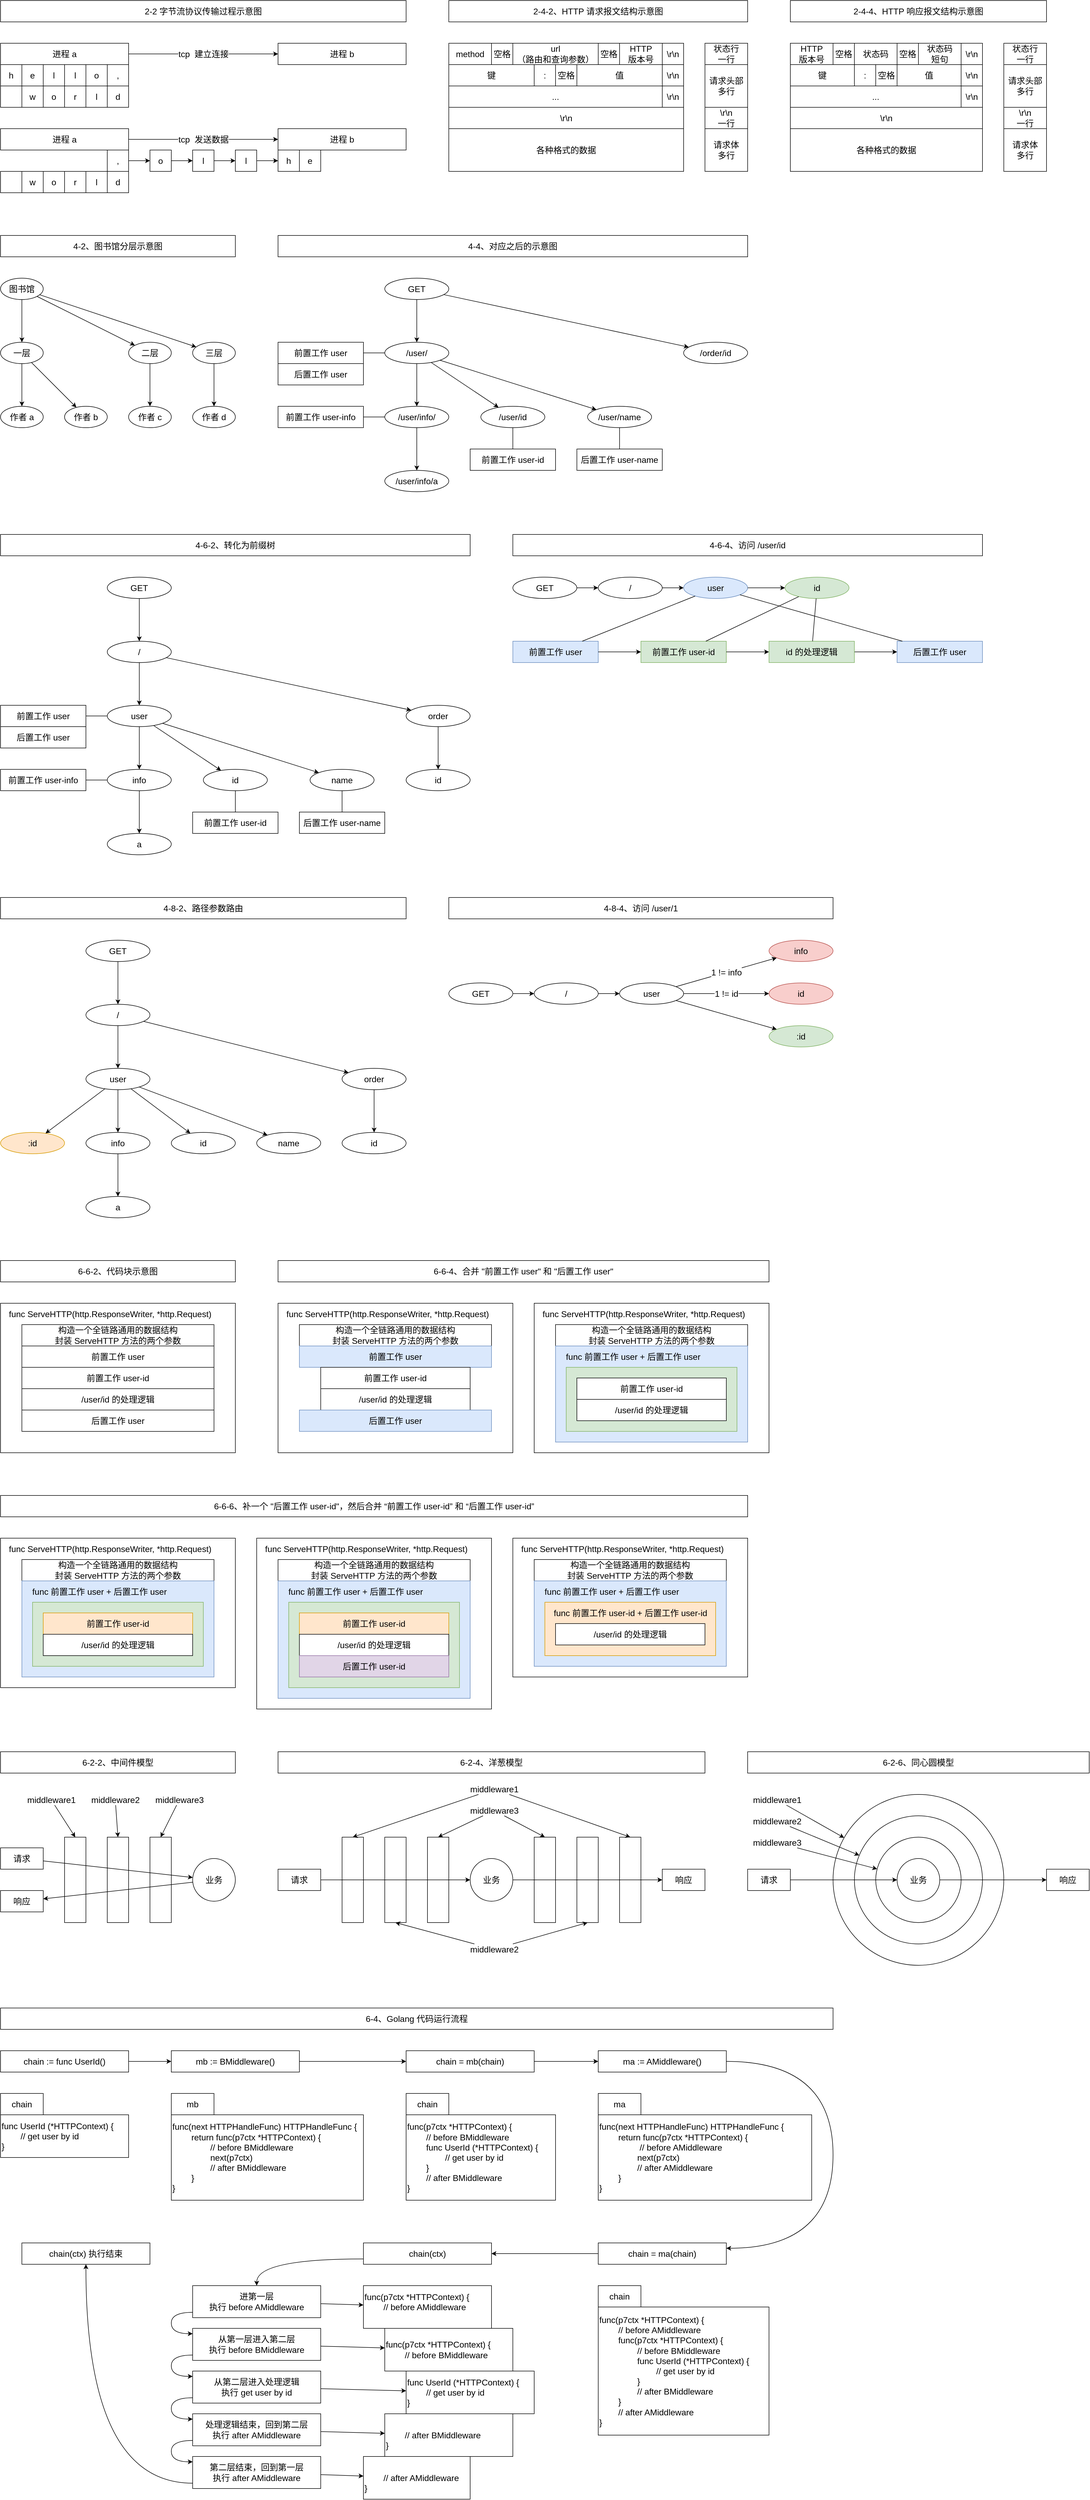 <mxfile version="17.4.2" type="device"><diagram id="J4UzBChr_bDsvdqqF0fG" name="第 1 页"><mxGraphModel dx="1088" dy="843" grid="1" gridSize="10" guides="0" tooltips="1" connect="1" arrows="0" fold="1" page="1" pageScale="1" pageWidth="827" pageHeight="1169" math="0" shadow="0"><root><mxCell id="0"/><mxCell id="1" parent="0"/><mxCell id="1W6MSUlgWazPPDyhIfLr-2" value="" style="ellipse;whiteSpace=wrap;html=1;aspect=fixed;fillColor=none;fontSize=16;" parent="1" vertex="1"><mxGeometry x="1720" y="3520" width="160" height="160" as="geometry"/></mxCell><mxCell id="VWuHv6O31881oH3SbBGd-13" value="" style="endArrow=classic;html=1;rounded=0;fontSize=16;fontColor=default;strokeColor=default;" parent="1" source="VWuHv6O31881oH3SbBGd-8" target="1W6MSUlgWazPPDyhIfLr-1" edge="1"><mxGeometry width="50" height="50" relative="1" as="geometry"><mxPoint x="1800" y="3280" as="sourcePoint"/><mxPoint x="1620" y="3620" as="targetPoint"/></mxGeometry></mxCell><mxCell id="1W6MSUlgWazPPDyhIfLr-3" value="" style="ellipse;whiteSpace=wrap;html=1;aspect=fixed;fillColor=none;fontSize=16;" parent="1" vertex="1"><mxGeometry x="1680" y="3480" width="240" height="240" as="geometry"/></mxCell><mxCell id="1W6MSUlgWazPPDyhIfLr-4" value="" style="ellipse;whiteSpace=wrap;html=1;aspect=fixed;fillColor=none;fontSize=16;" parent="1" vertex="1"><mxGeometry x="1640" y="3440" width="320" height="320" as="geometry"/></mxCell><mxCell id="VWuHv6O31881oH3SbBGd-1" value="4-8-2、路径参数路由" style="rounded=0;whiteSpace=wrap;html=1;fontSize=16;fontColor=default;strokeColor=default;fillColor=none;" parent="1" vertex="1"><mxGeometry x="80" y="1760" width="760" height="40" as="geometry"/></mxCell><mxCell id="VWuHv6O31881oH3SbBGd-4" value="6-2-6、同心圆模型" style="rounded=0;whiteSpace=wrap;html=1;fontSize=16;fontColor=default;strokeColor=default;fillColor=none;" parent="1" vertex="1"><mxGeometry x="1480" y="3360" width="640" height="40" as="geometry"/></mxCell><mxCell id="VWuHv6O31881oH3SbBGd-8" value="请求" style="rounded=0;whiteSpace=wrap;html=1;fontSize=16;fontColor=default;strokeColor=default;fillColor=none;" parent="1" vertex="1"><mxGeometry x="1480" y="3580" width="80" height="40" as="geometry"/></mxCell><mxCell id="VWuHv6O31881oH3SbBGd-9" value="响应" style="rounded=0;whiteSpace=wrap;html=1;fontSize=16;fontColor=default;strokeColor=default;fillColor=none;" parent="1" vertex="1"><mxGeometry x="2040" y="3580" width="80" height="40" as="geometry"/></mxCell><mxCell id="VWuHv6O31881oH3SbBGd-14" value="" style="endArrow=classic;html=1;rounded=0;fontSize=16;fontColor=default;strokeColor=default;" parent="1" source="1W6MSUlgWazPPDyhIfLr-5" target="1W6MSUlgWazPPDyhIfLr-4" edge="1"><mxGeometry width="50" height="50" relative="1" as="geometry"><mxPoint x="1570" y="3250" as="sourcePoint"/><mxPoint x="2110" y="3304" as="targetPoint"/></mxGeometry></mxCell><mxCell id="1W6MSUlgWazPPDyhIfLr-1" value="&lt;span style=&quot;font-size: 16px&quot;&gt;业务&lt;/span&gt;" style="ellipse;whiteSpace=wrap;html=1;aspect=fixed;fillColor=none;fontSize=16;" parent="1" vertex="1"><mxGeometry x="1760" y="3560" width="80" height="80" as="geometry"/></mxCell><mxCell id="1W6MSUlgWazPPDyhIfLr-5" value="&lt;span style=&quot;font-size: 16px&quot;&gt;middleware1&lt;/span&gt;" style="text;html=1;align=center;verticalAlign=middle;resizable=0;points=[];autosize=1;strokeColor=none;fillColor=none;fontSize=16;" parent="1" vertex="1"><mxGeometry x="1480" y="3440" width="110" height="20" as="geometry"/></mxCell><mxCell id="1W6MSUlgWazPPDyhIfLr-6" value="&lt;span style=&quot;font-size: 16px&quot;&gt;middleware2&lt;/span&gt;" style="text;html=1;align=center;verticalAlign=middle;resizable=0;points=[];autosize=1;strokeColor=none;fillColor=none;fontSize=16;" parent="1" vertex="1"><mxGeometry x="1480" y="3480" width="110" height="20" as="geometry"/></mxCell><mxCell id="1W6MSUlgWazPPDyhIfLr-7" value="&lt;span style=&quot;font-size: 16px&quot;&gt;middleware3&lt;/span&gt;" style="text;html=1;align=center;verticalAlign=middle;resizable=0;points=[];autosize=1;strokeColor=none;fillColor=none;fontSize=16;" parent="1" vertex="1"><mxGeometry x="1480" y="3520" width="110" height="20" as="geometry"/></mxCell><mxCell id="1W6MSUlgWazPPDyhIfLr-8" value="" style="endArrow=classic;html=1;rounded=0;fontSize=16;fontColor=default;strokeColor=default;" parent="1" source="1W6MSUlgWazPPDyhIfLr-6" target="1W6MSUlgWazPPDyhIfLr-3" edge="1"><mxGeometry width="50" height="50" relative="1" as="geometry"><mxPoint x="2048" y="3470" as="sourcePoint"/><mxPoint x="2040" y="3580" as="targetPoint"/></mxGeometry></mxCell><mxCell id="1W6MSUlgWazPPDyhIfLr-9" value="" style="endArrow=classic;html=1;rounded=0;fontSize=16;fontColor=default;strokeColor=default;" parent="1" source="1W6MSUlgWazPPDyhIfLr-7" target="1W6MSUlgWazPPDyhIfLr-2" edge="1"><mxGeometry width="50" height="50" relative="1" as="geometry"><mxPoint x="2041.818" y="3510" as="sourcePoint"/><mxPoint x="1920.185" y="3562.469" as="targetPoint"/></mxGeometry></mxCell><mxCell id="1W6MSUlgWazPPDyhIfLr-10" value="" style="endArrow=classic;html=1;rounded=0;fontSize=16;fontColor=default;strokeColor=default;" parent="1" source="1W6MSUlgWazPPDyhIfLr-1" target="VWuHv6O31881oH3SbBGd-9" edge="1"><mxGeometry width="50" height="50" relative="1" as="geometry"><mxPoint x="1900" y="3604.293" as="sourcePoint"/><mxPoint x="2100.102" y="3590.0" as="targetPoint"/></mxGeometry></mxCell><mxCell id="d3801RzLkKZqD73o79MH-1" value="进程 a" style="rounded=0;whiteSpace=wrap;html=1;fillColor=none;fontSize=16;" parent="1" vertex="1"><mxGeometry x="80" y="320" width="240" height="40" as="geometry"/></mxCell><mxCell id="d3801RzLkKZqD73o79MH-8" value="w" style="rounded=0;whiteSpace=wrap;html=1;fillColor=none;fontSize=16;" parent="1" vertex="1"><mxGeometry x="120" y="400" width="40" height="40" as="geometry"/></mxCell><mxCell id="d3801RzLkKZqD73o79MH-9" value="o" style="rounded=0;whiteSpace=wrap;html=1;fillColor=none;fontSize=16;" parent="1" vertex="1"><mxGeometry x="160" y="400" width="40" height="40" as="geometry"/></mxCell><mxCell id="d3801RzLkKZqD73o79MH-10" value="r" style="rounded=0;whiteSpace=wrap;html=1;fillColor=none;fontSize=16;" parent="1" vertex="1"><mxGeometry x="200" y="400" width="40" height="40" as="geometry"/></mxCell><mxCell id="d3801RzLkKZqD73o79MH-11" value="l" style="rounded=0;whiteSpace=wrap;html=1;fillColor=none;fontSize=16;" parent="1" vertex="1"><mxGeometry x="240" y="400" width="40" height="40" as="geometry"/></mxCell><mxCell id="d3801RzLkKZqD73o79MH-12" value="d" style="rounded=0;whiteSpace=wrap;html=1;fillColor=none;fontSize=16;" parent="1" vertex="1"><mxGeometry x="280" y="400" width="40" height="40" as="geometry"/></mxCell><mxCell id="d3801RzLkKZqD73o79MH-13" value="," style="rounded=0;whiteSpace=wrap;html=1;fillColor=none;fontSize=16;" parent="1" vertex="1"><mxGeometry x="280" y="360" width="40" height="40" as="geometry"/></mxCell><mxCell id="d3801RzLkKZqD73o79MH-14" value="" style="rounded=0;whiteSpace=wrap;html=1;fillColor=none;fontSize=16;" parent="1" vertex="1"><mxGeometry x="80" y="400" width="40" height="40" as="geometry"/></mxCell><mxCell id="d3801RzLkKZqD73o79MH-15" value="进程 b" style="rounded=0;whiteSpace=wrap;html=1;fillColor=none;fontSize=16;" parent="1" vertex="1"><mxGeometry x="600" y="320" width="240" height="40" as="geometry"/></mxCell><mxCell id="d3801RzLkKZqD73o79MH-16" value="" style="endArrow=classic;html=1;rounded=0;fontSize=16;" parent="1" source="d3801RzLkKZqD73o79MH-1" target="d3801RzLkKZqD73o79MH-15" edge="1"><mxGeometry width="50" height="50" relative="1" as="geometry"><mxPoint x="320" y="400" as="sourcePoint"/><mxPoint x="370" y="350" as="targetPoint"/></mxGeometry></mxCell><mxCell id="d3801RzLkKZqD73o79MH-17" value="tcp&amp;nbsp; 发送数据" style="edgeLabel;html=1;align=center;verticalAlign=middle;resizable=0;points=[];fontSize=16;" parent="d3801RzLkKZqD73o79MH-16" vertex="1" connectable="0"><mxGeometry relative="1" as="geometry"><mxPoint as="offset"/></mxGeometry></mxCell><mxCell id="d3801RzLkKZqD73o79MH-18" value="h" style="rounded=0;whiteSpace=wrap;html=1;fillColor=none;fontSize=16;" parent="1" vertex="1"><mxGeometry x="600" y="360" width="40" height="40" as="geometry"/></mxCell><mxCell id="d3801RzLkKZqD73o79MH-19" value="e" style="rounded=0;whiteSpace=wrap;html=1;fillColor=none;fontSize=16;" parent="1" vertex="1"><mxGeometry x="640" y="360" width="40" height="40" as="geometry"/></mxCell><mxCell id="d3801RzLkKZqD73o79MH-20" value="l" style="rounded=0;whiteSpace=wrap;html=1;fillColor=none;fontSize=16;" parent="1" vertex="1"><mxGeometry x="520" y="360" width="40" height="40" as="geometry"/></mxCell><mxCell id="d3801RzLkKZqD73o79MH-21" value="l" style="rounded=0;whiteSpace=wrap;html=1;fillColor=none;fontSize=16;" parent="1" vertex="1"><mxGeometry x="440" y="360" width="40" height="40" as="geometry"/></mxCell><mxCell id="d3801RzLkKZqD73o79MH-22" value="o" style="rounded=0;whiteSpace=wrap;html=1;fillColor=none;fontSize=16;" parent="1" vertex="1"><mxGeometry x="360" y="360" width="40" height="40" as="geometry"/></mxCell><mxCell id="d3801RzLkKZqD73o79MH-23" value="" style="endArrow=classic;html=1;rounded=0;fontSize=16;" parent="1" source="d3801RzLkKZqD73o79MH-20" target="d3801RzLkKZqD73o79MH-18" edge="1"><mxGeometry width="50" height="50" relative="1" as="geometry"><mxPoint x="470" y="270" as="sourcePoint"/><mxPoint x="520" y="220" as="targetPoint"/></mxGeometry></mxCell><mxCell id="d3801RzLkKZqD73o79MH-24" value="" style="endArrow=classic;html=1;rounded=0;fontSize=16;" parent="1" source="d3801RzLkKZqD73o79MH-21" target="d3801RzLkKZqD73o79MH-20" edge="1"><mxGeometry width="50" height="50" relative="1" as="geometry"><mxPoint x="570" y="390" as="sourcePoint"/><mxPoint x="610" y="390" as="targetPoint"/></mxGeometry></mxCell><mxCell id="d3801RzLkKZqD73o79MH-25" value="" style="endArrow=classic;html=1;rounded=0;fontSize=16;" parent="1" source="d3801RzLkKZqD73o79MH-22" target="d3801RzLkKZqD73o79MH-21" edge="1"><mxGeometry width="50" height="50" relative="1" as="geometry"><mxPoint x="490" y="390" as="sourcePoint"/><mxPoint x="530" y="390" as="targetPoint"/></mxGeometry></mxCell><mxCell id="d3801RzLkKZqD73o79MH-26" value="" style="endArrow=classic;html=1;rounded=0;fontSize=16;" parent="1" source="d3801RzLkKZqD73o79MH-13" target="d3801RzLkKZqD73o79MH-22" edge="1"><mxGeometry width="50" height="50" relative="1" as="geometry"><mxPoint x="410" y="390" as="sourcePoint"/><mxPoint x="450" y="390" as="targetPoint"/></mxGeometry></mxCell><mxCell id="d3801RzLkKZqD73o79MH-27" value="2-2 字节流协议传输过程示意图" style="rounded=0;whiteSpace=wrap;html=1;fillColor=none;fontSize=16;" parent="1" vertex="1"><mxGeometry x="80" y="80" width="760" height="40" as="geometry"/></mxCell><mxCell id="d3801RzLkKZqD73o79MH-33" value="2-4-2、HTTP 请求报文结构示意图" style="rounded=0;whiteSpace=wrap;html=1;fontSize=16;container=0;fillColor=none;" parent="1" vertex="1"><mxGeometry x="920" y="80" width="560" height="40" as="geometry"/></mxCell><mxCell id="d3801RzLkKZqD73o79MH-34" value="method" style="rounded=0;whiteSpace=wrap;html=1;fontSize=16;container=0;fillColor=none;" parent="1" vertex="1"><mxGeometry x="920" y="160" width="80" height="40" as="geometry"/></mxCell><mxCell id="d3801RzLkKZqD73o79MH-35" value="空格" style="rounded=0;whiteSpace=wrap;html=1;fontSize=16;container=0;fillColor=none;" parent="1" vertex="1"><mxGeometry x="1000" y="160" width="40" height="40" as="geometry"/></mxCell><mxCell id="d3801RzLkKZqD73o79MH-36" value="url&lt;br style=&quot;font-size: 16px;&quot;&gt;（路由和查询参数）" style="rounded=0;whiteSpace=wrap;html=1;fontSize=16;container=0;fillColor=none;" parent="1" vertex="1"><mxGeometry x="1040" y="160" width="160" height="40" as="geometry"/></mxCell><mxCell id="d3801RzLkKZqD73o79MH-37" value="空格" style="rounded=0;whiteSpace=wrap;html=1;fontSize=16;container=0;fillColor=none;" parent="1" vertex="1"><mxGeometry x="1200" y="160" width="40" height="40" as="geometry"/></mxCell><mxCell id="d3801RzLkKZqD73o79MH-38" value="HTTP&lt;br style=&quot;font-size: 16px;&quot;&gt;版本号" style="rounded=0;whiteSpace=wrap;html=1;fontSize=16;container=0;fillColor=none;" parent="1" vertex="1"><mxGeometry x="1240" y="160" width="80" height="40" as="geometry"/></mxCell><mxCell id="d3801RzLkKZqD73o79MH-39" value="\r\n" style="rounded=0;whiteSpace=wrap;html=1;fontSize=16;container=0;fillColor=none;" parent="1" vertex="1"><mxGeometry x="1320" y="160" width="40" height="40" as="geometry"/></mxCell><mxCell id="d3801RzLkKZqD73o79MH-40" value="状态行&lt;br style=&quot;font-size: 16px;&quot;&gt;一行" style="rounded=0;whiteSpace=wrap;html=1;fontSize=16;container=0;fillColor=none;" parent="1" vertex="1"><mxGeometry x="1400" y="160" width="80" height="40" as="geometry"/></mxCell><mxCell id="d3801RzLkKZqD73o79MH-41" value="请求头部&lt;br style=&quot;font-size: 16px;&quot;&gt;多行" style="rounded=0;whiteSpace=wrap;html=1;fontSize=16;container=0;fillColor=none;" parent="1" vertex="1"><mxGeometry x="1400" y="200" width="80" height="80" as="geometry"/></mxCell><mxCell id="d3801RzLkKZqD73o79MH-42" value="\r\n" style="rounded=0;whiteSpace=wrap;html=1;fontSize=16;container=0;fillColor=none;" parent="1" vertex="1"><mxGeometry x="920" y="280" width="440" height="40" as="geometry"/></mxCell><mxCell id="d3801RzLkKZqD73o79MH-43" value="请求体&lt;br style=&quot;font-size: 16px;&quot;&gt;多行" style="rounded=0;whiteSpace=wrap;html=1;fontSize=16;container=0;fillColor=none;" parent="1" vertex="1"><mxGeometry x="1400" y="320" width="80" height="80" as="geometry"/></mxCell><mxCell id="d3801RzLkKZqD73o79MH-44" value="键" style="rounded=0;whiteSpace=wrap;html=1;fontSize=16;container=0;fillColor=none;" parent="1" vertex="1"><mxGeometry x="920" y="200" width="160" height="40" as="geometry"/></mxCell><mxCell id="d3801RzLkKZqD73o79MH-45" value="值" style="rounded=0;whiteSpace=wrap;html=1;fontSize=16;container=0;fillColor=none;" parent="1" vertex="1"><mxGeometry x="1160" y="200" width="160" height="40" as="geometry"/></mxCell><mxCell id="d3801RzLkKZqD73o79MH-46" value=":" style="rounded=0;whiteSpace=wrap;html=1;fontSize=16;container=0;fillColor=none;" parent="1" vertex="1"><mxGeometry x="1080" y="200" width="40" height="40" as="geometry"/></mxCell><mxCell id="d3801RzLkKZqD73o79MH-47" value="空格" style="rounded=0;whiteSpace=wrap;html=1;fontSize=16;container=0;fillColor=none;" parent="1" vertex="1"><mxGeometry x="1120" y="200" width="40" height="40" as="geometry"/></mxCell><mxCell id="d3801RzLkKZqD73o79MH-48" value="\r\n" style="rounded=0;whiteSpace=wrap;html=1;fontSize=16;container=0;fillColor=none;" parent="1" vertex="1"><mxGeometry x="1320" y="200" width="40" height="40" as="geometry"/></mxCell><mxCell id="d3801RzLkKZqD73o79MH-49" value="..." style="rounded=0;whiteSpace=wrap;html=1;fontSize=16;container=0;fillColor=none;" parent="1" vertex="1"><mxGeometry x="920" y="240" width="400" height="40" as="geometry"/></mxCell><mxCell id="d3801RzLkKZqD73o79MH-50" value="各种格式的数据" style="rounded=0;whiteSpace=wrap;html=1;fontSize=16;container=0;fillColor=none;" parent="1" vertex="1"><mxGeometry x="920" y="320" width="440" height="80" as="geometry"/></mxCell><mxCell id="d3801RzLkKZqD73o79MH-51" value="\r\n" style="rounded=0;whiteSpace=wrap;html=1;fontSize=16;container=0;fillColor=none;" parent="1" vertex="1"><mxGeometry x="1320" y="240" width="40" height="40" as="geometry"/></mxCell><mxCell id="d3801RzLkKZqD73o79MH-54" value="&lt;span style=&quot;font-size: 16px;&quot;&gt;2-4-4、HTTP 响应报文结构示意图&lt;/span&gt;" style="rounded=0;whiteSpace=wrap;html=1;fontSize=16;strokeColor=default;container=0;fillColor=none;" parent="1" vertex="1"><mxGeometry x="1560" y="80" width="480" height="40" as="geometry"/></mxCell><mxCell id="d3801RzLkKZqD73o79MH-55" value="&lt;span style=&quot;font-size: 16px;&quot;&gt;HTTP&lt;/span&gt;&lt;br style=&quot;font-size: 16px;&quot;&gt;&lt;span style=&quot;font-size: 16px;&quot;&gt;版本号&lt;/span&gt;" style="rounded=0;whiteSpace=wrap;html=1;fontSize=16;strokeColor=default;container=0;fillColor=none;" parent="1" vertex="1"><mxGeometry x="1560" y="160" width="80" height="40" as="geometry"/></mxCell><mxCell id="d3801RzLkKZqD73o79MH-56" value="&lt;span style=&quot;font-size: 16px;&quot;&gt;空格&lt;/span&gt;" style="rounded=0;whiteSpace=wrap;html=1;fontSize=16;strokeColor=default;container=0;fillColor=none;" parent="1" vertex="1"><mxGeometry x="1640" y="160" width="40" height="40" as="geometry"/></mxCell><mxCell id="d3801RzLkKZqD73o79MH-57" value="&lt;span style=&quot;font-size: 16px;&quot;&gt;状态码&lt;/span&gt;" style="rounded=0;whiteSpace=wrap;html=1;fontSize=16;strokeColor=default;container=0;fillColor=none;" parent="1" vertex="1"><mxGeometry x="1680" y="160" width="80" height="40" as="geometry"/></mxCell><mxCell id="d3801RzLkKZqD73o79MH-58" value="&lt;span style=&quot;font-size: 16px;&quot;&gt;空格&lt;/span&gt;" style="rounded=0;whiteSpace=wrap;html=1;fontSize=16;strokeColor=default;container=0;fillColor=none;" parent="1" vertex="1"><mxGeometry x="1760" y="160" width="40" height="40" as="geometry"/></mxCell><mxCell id="d3801RzLkKZqD73o79MH-59" value="状态码&lt;br style=&quot;font-size: 16px;&quot;&gt;短句" style="rounded=0;whiteSpace=wrap;html=1;fontSize=16;strokeColor=default;container=0;fillColor=none;" parent="1" vertex="1"><mxGeometry x="1800" y="160" width="80" height="40" as="geometry"/></mxCell><mxCell id="d3801RzLkKZqD73o79MH-60" value="\r\n" style="rounded=0;whiteSpace=wrap;html=1;fontSize=16;strokeColor=default;container=0;fillColor=none;" parent="1" vertex="1"><mxGeometry x="1880" y="160" width="40" height="40" as="geometry"/></mxCell><mxCell id="d3801RzLkKZqD73o79MH-61" value="状态行&lt;br style=&quot;font-size: 16px;&quot;&gt;一行" style="rounded=0;whiteSpace=wrap;html=1;fontSize=16;container=0;fillColor=none;" parent="1" vertex="1"><mxGeometry x="1960" y="160" width="80" height="40" as="geometry"/></mxCell><mxCell id="d3801RzLkKZqD73o79MH-63" value="\r\n&lt;br style=&quot;font-size: 16px;&quot;&gt;一行" style="rounded=0;whiteSpace=wrap;html=1;fontSize=16;container=0;fillColor=none;" parent="1" vertex="1"><mxGeometry x="1400" y="280" width="80" height="40" as="geometry"/></mxCell><mxCell id="d3801RzLkKZqD73o79MH-64" value="进程 a" style="rounded=0;whiteSpace=wrap;html=1;fillColor=none;fontSize=16;" parent="1" vertex="1"><mxGeometry x="80" y="160" width="240" height="40" as="geometry"/></mxCell><mxCell id="d3801RzLkKZqD73o79MH-65" value="h" style="rounded=0;whiteSpace=wrap;html=1;fillColor=none;fontSize=16;" parent="1" vertex="1"><mxGeometry x="80" y="200" width="40" height="40" as="geometry"/></mxCell><mxCell id="d3801RzLkKZqD73o79MH-66" value="e" style="rounded=0;whiteSpace=wrap;html=1;fillColor=none;fontSize=16;" parent="1" vertex="1"><mxGeometry x="120" y="200" width="40" height="40" as="geometry"/></mxCell><mxCell id="d3801RzLkKZqD73o79MH-67" value="l" style="rounded=0;whiteSpace=wrap;html=1;fillColor=none;fontSize=16;" parent="1" vertex="1"><mxGeometry x="160" y="200" width="40" height="40" as="geometry"/></mxCell><mxCell id="d3801RzLkKZqD73o79MH-68" value="l" style="rounded=0;whiteSpace=wrap;html=1;fillColor=none;fontSize=16;" parent="1" vertex="1"><mxGeometry x="200" y="200" width="40" height="40" as="geometry"/></mxCell><mxCell id="d3801RzLkKZqD73o79MH-69" value="o" style="rounded=0;whiteSpace=wrap;html=1;fillColor=none;fontSize=16;" parent="1" vertex="1"><mxGeometry x="240" y="200" width="40" height="40" as="geometry"/></mxCell><mxCell id="d3801RzLkKZqD73o79MH-70" value="w" style="rounded=0;whiteSpace=wrap;html=1;fillColor=none;fontSize=16;" parent="1" vertex="1"><mxGeometry x="120" y="240" width="40" height="40" as="geometry"/></mxCell><mxCell id="d3801RzLkKZqD73o79MH-71" value="o" style="rounded=0;whiteSpace=wrap;html=1;fillColor=none;fontSize=16;" parent="1" vertex="1"><mxGeometry x="160" y="240" width="40" height="40" as="geometry"/></mxCell><mxCell id="d3801RzLkKZqD73o79MH-72" value="r" style="rounded=0;whiteSpace=wrap;html=1;fillColor=none;fontSize=16;" parent="1" vertex="1"><mxGeometry x="200" y="240" width="40" height="40" as="geometry"/></mxCell><mxCell id="d3801RzLkKZqD73o79MH-73" value="l" style="rounded=0;whiteSpace=wrap;html=1;fillColor=none;fontSize=16;" parent="1" vertex="1"><mxGeometry x="240" y="240" width="40" height="40" as="geometry"/></mxCell><mxCell id="d3801RzLkKZqD73o79MH-74" value="d" style="rounded=0;whiteSpace=wrap;html=1;fillColor=none;fontSize=16;" parent="1" vertex="1"><mxGeometry x="280" y="240" width="40" height="40" as="geometry"/></mxCell><mxCell id="d3801RzLkKZqD73o79MH-75" value="," style="rounded=0;whiteSpace=wrap;html=1;fillColor=none;fontSize=16;" parent="1" vertex="1"><mxGeometry x="280" y="200" width="40" height="40" as="geometry"/></mxCell><mxCell id="d3801RzLkKZqD73o79MH-76" value="" style="rounded=0;whiteSpace=wrap;html=1;fillColor=none;fontSize=16;" parent="1" vertex="1"><mxGeometry x="80" y="240" width="40" height="40" as="geometry"/></mxCell><mxCell id="d3801RzLkKZqD73o79MH-77" value="进程 b" style="rounded=0;whiteSpace=wrap;html=1;fillColor=none;fontSize=16;" parent="1" vertex="1"><mxGeometry x="600" y="160" width="240" height="40" as="geometry"/></mxCell><mxCell id="d3801RzLkKZqD73o79MH-78" value="" style="endArrow=classic;html=1;rounded=0;fontSize=16;" parent="1" source="d3801RzLkKZqD73o79MH-64" target="d3801RzLkKZqD73o79MH-77" edge="1"><mxGeometry width="50" height="50" relative="1" as="geometry"><mxPoint x="320" y="240" as="sourcePoint"/><mxPoint x="370" y="190" as="targetPoint"/></mxGeometry></mxCell><mxCell id="d3801RzLkKZqD73o79MH-79" value="tcp&amp;nbsp; 建立连接" style="edgeLabel;html=1;align=center;verticalAlign=middle;resizable=0;points=[];fontSize=16;" parent="d3801RzLkKZqD73o79MH-78" vertex="1" connectable="0"><mxGeometry relative="1" as="geometry"><mxPoint as="offset"/></mxGeometry></mxCell><mxCell id="d3801RzLkKZqD73o79MH-91" value="图书馆" style="ellipse;whiteSpace=wrap;html=1;fontSize=16;fillColor=none;" parent="1" vertex="1"><mxGeometry x="80" y="600" width="80" height="40" as="geometry"/></mxCell><mxCell id="d3801RzLkKZqD73o79MH-92" value="一层" style="ellipse;whiteSpace=wrap;html=1;fontSize=16;fillColor=none;" parent="1" vertex="1"><mxGeometry x="80" y="720" width="80" height="40" as="geometry"/></mxCell><mxCell id="d3801RzLkKZqD73o79MH-93" value="二层" style="ellipse;whiteSpace=wrap;html=1;fontSize=16;fillColor=none;" parent="1" vertex="1"><mxGeometry x="320" y="720" width="80" height="40" as="geometry"/></mxCell><mxCell id="d3801RzLkKZqD73o79MH-94" value="三层" style="ellipse;whiteSpace=wrap;html=1;fontSize=16;fillColor=none;" parent="1" vertex="1"><mxGeometry x="440" y="720" width="80" height="40" as="geometry"/></mxCell><mxCell id="d3801RzLkKZqD73o79MH-95" value="作者 a" style="ellipse;whiteSpace=wrap;html=1;fontSize=16;fillColor=none;" parent="1" vertex="1"><mxGeometry x="80" y="840" width="80" height="40" as="geometry"/></mxCell><mxCell id="d3801RzLkKZqD73o79MH-96" value="作者 b" style="ellipse;whiteSpace=wrap;html=1;fontSize=16;fillColor=none;" parent="1" vertex="1"><mxGeometry x="200" y="840" width="80" height="40" as="geometry"/></mxCell><mxCell id="d3801RzLkKZqD73o79MH-97" value="作者 c" style="ellipse;whiteSpace=wrap;html=1;fontSize=16;fillColor=none;" parent="1" vertex="1"><mxGeometry x="320" y="840" width="80" height="40" as="geometry"/></mxCell><mxCell id="d3801RzLkKZqD73o79MH-98" value="作者 d" style="ellipse;whiteSpace=wrap;html=1;fontSize=16;fillColor=none;" parent="1" vertex="1"><mxGeometry x="440" y="840" width="80" height="40" as="geometry"/></mxCell><mxCell id="d3801RzLkKZqD73o79MH-99" value="" style="endArrow=classic;html=1;rounded=0;fontSize=16;" parent="1" source="d3801RzLkKZqD73o79MH-92" target="d3801RzLkKZqD73o79MH-95" edge="1"><mxGeometry width="50" height="50" relative="1" as="geometry"><mxPoint x="550" y="810" as="sourcePoint"/><mxPoint x="600" y="760" as="targetPoint"/></mxGeometry></mxCell><mxCell id="d3801RzLkKZqD73o79MH-100" value="" style="endArrow=classic;html=1;rounded=0;fontSize=16;" parent="1" source="d3801RzLkKZqD73o79MH-92" target="d3801RzLkKZqD73o79MH-96" edge="1"><mxGeometry width="50" height="50" relative="1" as="geometry"><mxPoint x="343.702" y="838.496" as="sourcePoint"/><mxPoint x="316.483" y="901.539" as="targetPoint"/></mxGeometry></mxCell><mxCell id="d3801RzLkKZqD73o79MH-101" value="" style="endArrow=classic;html=1;rounded=0;fontSize=16;" parent="1" source="d3801RzLkKZqD73o79MH-93" target="d3801RzLkKZqD73o79MH-97" edge="1"><mxGeometry width="50" height="50" relative="1" as="geometry"><mxPoint x="381.393" y="837.371" as="sourcePoint"/><mxPoint x="418.64" y="902.62" as="targetPoint"/></mxGeometry></mxCell><mxCell id="d3801RzLkKZqD73o79MH-102" value="" style="endArrow=classic;html=1;rounded=0;fontSize=16;" parent="1" source="d3801RzLkKZqD73o79MH-94" target="d3801RzLkKZqD73o79MH-98" edge="1"><mxGeometry width="50" height="50" relative="1" as="geometry"><mxPoint x="600" y="760" as="sourcePoint"/><mxPoint x="600" y="840" as="targetPoint"/></mxGeometry></mxCell><mxCell id="d3801RzLkKZqD73o79MH-103" value="" style="endArrow=classic;html=1;rounded=0;fontSize=16;" parent="1" source="d3801RzLkKZqD73o79MH-91" target="d3801RzLkKZqD73o79MH-92" edge="1"><mxGeometry width="50" height="50" relative="1" as="geometry"><mxPoint x="381.393" y="837.371" as="sourcePoint"/><mxPoint x="418.64" y="902.62" as="targetPoint"/></mxGeometry></mxCell><mxCell id="d3801RzLkKZqD73o79MH-104" value="" style="endArrow=classic;html=1;rounded=0;fontSize=16;" parent="1" source="d3801RzLkKZqD73o79MH-91" target="d3801RzLkKZqD73o79MH-93" edge="1"><mxGeometry width="50" height="50" relative="1" as="geometry"><mxPoint x="412.176" y="688.194" as="sourcePoint"/><mxPoint x="377.778" y="761.796" as="targetPoint"/></mxGeometry></mxCell><mxCell id="d3801RzLkKZqD73o79MH-105" value="" style="endArrow=classic;html=1;rounded=0;fontSize=16;" parent="1" source="d3801RzLkKZqD73o79MH-91" target="d3801RzLkKZqD73o79MH-94" edge="1"><mxGeometry width="50" height="50" relative="1" as="geometry"><mxPoint x="458.2" y="685.307" as="sourcePoint"/><mxPoint x="521.71" y="764.725" as="targetPoint"/></mxGeometry></mxCell><mxCell id="d3801RzLkKZqD73o79MH-106" value="4-2、图书馆分层示意图" style="rounded=0;whiteSpace=wrap;html=1;fontSize=16;container=0;fillColor=none;" parent="1" vertex="1"><mxGeometry x="80" y="520" width="440" height="40" as="geometry"/></mxCell><mxCell id="d3801RzLkKZqD73o79MH-107" value="/user/" style="ellipse;whiteSpace=wrap;html=1;fontSize=16;fillColor=none;" parent="1" vertex="1"><mxGeometry x="800" y="720" width="120" height="40" as="geometry"/></mxCell><mxCell id="d3801RzLkKZqD73o79MH-108" value="GET" style="ellipse;whiteSpace=wrap;html=1;fontSize=16;fillColor=none;" parent="1" vertex="1"><mxGeometry x="800" y="600" width="120" height="40" as="geometry"/></mxCell><mxCell id="d3801RzLkKZqD73o79MH-110" value="/user/info/" style="ellipse;whiteSpace=wrap;html=1;fontSize=16;fillColor=none;" parent="1" vertex="1"><mxGeometry x="800" y="840" width="120" height="40" as="geometry"/></mxCell><mxCell id="d3801RzLkKZqD73o79MH-111" value="/user/id" style="ellipse;whiteSpace=wrap;html=1;fontSize=16;fillColor=none;" parent="1" vertex="1"><mxGeometry x="980" y="840" width="120" height="40" as="geometry"/></mxCell><mxCell id="d3801RzLkKZqD73o79MH-112" value="/user/name" style="ellipse;whiteSpace=wrap;html=1;fontSize=16;fillColor=none;" parent="1" vertex="1"><mxGeometry x="1180" y="840" width="120" height="40" as="geometry"/></mxCell><mxCell id="d3801RzLkKZqD73o79MH-113" value="/user/info/a" style="ellipse;whiteSpace=wrap;html=1;fontSize=16;fillColor=none;" parent="1" vertex="1"><mxGeometry x="800" y="960" width="120" height="40" as="geometry"/></mxCell><mxCell id="d3801RzLkKZqD73o79MH-114" value="/order/id" style="ellipse;whiteSpace=wrap;html=1;fontSize=16;fillColor=none;" parent="1" vertex="1"><mxGeometry x="1360" y="720" width="120" height="40" as="geometry"/></mxCell><mxCell id="d3801RzLkKZqD73o79MH-115" value="" style="endArrow=classic;html=1;rounded=0;fontSize=16;" parent="1" source="d3801RzLkKZqD73o79MH-108" target="d3801RzLkKZqD73o79MH-107" edge="1"><mxGeometry width="50" height="50" relative="1" as="geometry"><mxPoint x="250" y="690" as="sourcePoint"/><mxPoint x="250" y="770" as="targetPoint"/></mxGeometry></mxCell><mxCell id="d3801RzLkKZqD73o79MH-116" value="前置工作 user" style="rounded=0;whiteSpace=wrap;html=1;fontSize=16;fillColor=none;" parent="1" vertex="1"><mxGeometry x="600" y="720" width="160" height="40" as="geometry"/></mxCell><mxCell id="d3801RzLkKZqD73o79MH-117" value="前置工作 user-info" style="rounded=0;whiteSpace=wrap;html=1;fontSize=16;fillColor=none;" parent="1" vertex="1"><mxGeometry x="600" y="840" width="160" height="40" as="geometry"/></mxCell><mxCell id="d3801RzLkKZqD73o79MH-118" value="前置工作 user-id" style="rounded=0;whiteSpace=wrap;html=1;fontSize=16;fillColor=none;" parent="1" vertex="1"><mxGeometry x="960" y="920" width="160" height="40" as="geometry"/></mxCell><mxCell id="d3801RzLkKZqD73o79MH-119" value="后置工作 user-name" style="rounded=0;whiteSpace=wrap;html=1;fontSize=16;fillColor=none;" parent="1" vertex="1"><mxGeometry x="1160" y="920" width="160" height="40" as="geometry"/></mxCell><mxCell id="d3801RzLkKZqD73o79MH-120" value="" style="endArrow=classic;html=1;rounded=0;fontSize=16;" parent="1" source="d3801RzLkKZqD73o79MH-107" target="d3801RzLkKZqD73o79MH-110" edge="1"><mxGeometry width="50" height="50" relative="1" as="geometry"><mxPoint x="770" y="770" as="sourcePoint"/><mxPoint x="850" y="890" as="targetPoint"/></mxGeometry></mxCell><mxCell id="d3801RzLkKZqD73o79MH-121" value="" style="endArrow=classic;html=1;rounded=0;fontSize=16;" parent="1" source="d3801RzLkKZqD73o79MH-107" target="d3801RzLkKZqD73o79MH-111" edge="1"><mxGeometry width="50" height="50" relative="1" as="geometry"><mxPoint x="850" y="770" as="sourcePoint"/><mxPoint x="850" y="850" as="targetPoint"/></mxGeometry></mxCell><mxCell id="d3801RzLkKZqD73o79MH-122" value="" style="endArrow=classic;html=1;rounded=0;fontSize=16;" parent="1" source="d3801RzLkKZqD73o79MH-107" target="d3801RzLkKZqD73o79MH-112" edge="1"><mxGeometry width="50" height="50" relative="1" as="geometry"><mxPoint x="867.889" y="767.889" as="sourcePoint"/><mxPoint x="952.111" y="852.111" as="targetPoint"/></mxGeometry></mxCell><mxCell id="d3801RzLkKZqD73o79MH-123" value="" style="endArrow=classic;html=1;rounded=0;fontSize=16;" parent="1" source="d3801RzLkKZqD73o79MH-110" target="d3801RzLkKZqD73o79MH-113" edge="1"><mxGeometry width="50" height="50" relative="1" as="geometry"><mxPoint x="878.368" y="764.1" as="sourcePoint"/><mxPoint x="1061.716" y="855.858" as="targetPoint"/></mxGeometry></mxCell><mxCell id="d3801RzLkKZqD73o79MH-124" value="" style="endArrow=classic;html=1;rounded=0;fontSize=16;" parent="1" source="d3801RzLkKZqD73o79MH-108" target="d3801RzLkKZqD73o79MH-114" edge="1"><mxGeometry width="50" height="50" relative="1" as="geometry"><mxPoint x="850" y="890" as="sourcePoint"/><mxPoint x="850" y="970" as="targetPoint"/></mxGeometry></mxCell><mxCell id="d3801RzLkKZqD73o79MH-125" value="" style="endArrow=none;html=1;rounded=0;fontSize=16;" parent="1" source="d3801RzLkKZqD73o79MH-116" target="d3801RzLkKZqD73o79MH-107" edge="1"><mxGeometry width="50" height="50" relative="1" as="geometry"><mxPoint x="1240" y="660" as="sourcePoint"/><mxPoint x="1290" y="610" as="targetPoint"/></mxGeometry></mxCell><mxCell id="d3801RzLkKZqD73o79MH-126" value="" style="endArrow=none;html=1;rounded=0;fontSize=16;" parent="1" source="d3801RzLkKZqD73o79MH-117" target="d3801RzLkKZqD73o79MH-110" edge="1"><mxGeometry width="50" height="50" relative="1" as="geometry"><mxPoint x="770" y="750" as="sourcePoint"/><mxPoint x="810" y="750" as="targetPoint"/></mxGeometry></mxCell><mxCell id="d3801RzLkKZqD73o79MH-127" value="" style="endArrow=none;html=1;rounded=0;fontSize=16;" parent="1" source="d3801RzLkKZqD73o79MH-118" target="d3801RzLkKZqD73o79MH-111" edge="1"><mxGeometry width="50" height="50" relative="1" as="geometry"><mxPoint x="811.818" y="960" as="sourcePoint"/><mxPoint x="890.846" y="887.558" as="targetPoint"/></mxGeometry></mxCell><mxCell id="d3801RzLkKZqD73o79MH-128" value="" style="endArrow=none;html=1;rounded=0;fontSize=16;" parent="1" source="d3801RzLkKZqD73o79MH-119" target="d3801RzLkKZqD73o79MH-112" edge="1"><mxGeometry width="50" height="50" relative="1" as="geometry"><mxPoint x="1045.556" y="940" as="sourcePoint"/><mxPoint x="1034.417" y="889.878" as="targetPoint"/></mxGeometry></mxCell><mxCell id="d3801RzLkKZqD73o79MH-129" value="4-4、对应之后的示意图" style="rounded=0;whiteSpace=wrap;html=1;fontSize=16;container=0;fillColor=none;" parent="1" vertex="1"><mxGeometry x="600" y="520" width="880" height="40" as="geometry"/></mxCell><mxCell id="d3801RzLkKZqD73o79MH-130" value="user" style="ellipse;whiteSpace=wrap;html=1;fontSize=16;fillColor=none;" parent="1" vertex="1"><mxGeometry x="280" y="1400" width="120" height="40" as="geometry"/></mxCell><mxCell id="d3801RzLkKZqD73o79MH-131" value="GET" style="ellipse;whiteSpace=wrap;html=1;fontSize=16;fillColor=none;" parent="1" vertex="1"><mxGeometry x="280" y="1160" width="120" height="40" as="geometry"/></mxCell><mxCell id="d3801RzLkKZqD73o79MH-132" value="info" style="ellipse;whiteSpace=wrap;html=1;fontSize=16;fillColor=none;" parent="1" vertex="1"><mxGeometry x="280" y="1520" width="120" height="40" as="geometry"/></mxCell><mxCell id="d3801RzLkKZqD73o79MH-133" value="id" style="ellipse;whiteSpace=wrap;html=1;fontSize=16;fillColor=none;" parent="1" vertex="1"><mxGeometry x="460" y="1520" width="120" height="40" as="geometry"/></mxCell><mxCell id="d3801RzLkKZqD73o79MH-134" value="name" style="ellipse;whiteSpace=wrap;html=1;fontSize=16;fillColor=none;" parent="1" vertex="1"><mxGeometry x="660" y="1520" width="120" height="40" as="geometry"/></mxCell><mxCell id="d3801RzLkKZqD73o79MH-135" value="a" style="ellipse;whiteSpace=wrap;html=1;fontSize=16;fillColor=none;" parent="1" vertex="1"><mxGeometry x="280" y="1640" width="120" height="40" as="geometry"/></mxCell><mxCell id="d3801RzLkKZqD73o79MH-136" value="order" style="ellipse;whiteSpace=wrap;html=1;fontSize=16;fillColor=none;" parent="1" vertex="1"><mxGeometry x="840" y="1400" width="120" height="40" as="geometry"/></mxCell><mxCell id="d3801RzLkKZqD73o79MH-137" value="" style="endArrow=classic;html=1;rounded=0;fontSize=16;" parent="1" source="d3801RzLkKZqD73o79MH-131" target="d3801RzLkKZqD73o79MH-152" edge="1"><mxGeometry width="50" height="50" relative="1" as="geometry"><mxPoint x="-270" y="1250" as="sourcePoint"/><mxPoint x="-270" y="1330" as="targetPoint"/></mxGeometry></mxCell><mxCell id="d3801RzLkKZqD73o79MH-138" value="前置工作 user" style="rounded=0;whiteSpace=wrap;html=1;fontSize=16;fillColor=none;" parent="1" vertex="1"><mxGeometry x="80" y="1400" width="160" height="40" as="geometry"/></mxCell><mxCell id="d3801RzLkKZqD73o79MH-139" value="前置工作 user-info" style="rounded=0;whiteSpace=wrap;html=1;fontSize=16;fillColor=none;" parent="1" vertex="1"><mxGeometry x="80" y="1520" width="160" height="40" as="geometry"/></mxCell><mxCell id="d3801RzLkKZqD73o79MH-140" value="前置工作 user-id" style="rounded=0;whiteSpace=wrap;html=1;fontSize=16;fillColor=none;" parent="1" vertex="1"><mxGeometry x="440" y="1600" width="160" height="40" as="geometry"/></mxCell><mxCell id="d3801RzLkKZqD73o79MH-141" value="后置工作 user-name" style="rounded=0;whiteSpace=wrap;html=1;fontSize=16;fillColor=none;" parent="1" vertex="1"><mxGeometry x="640" y="1600" width="160" height="40" as="geometry"/></mxCell><mxCell id="d3801RzLkKZqD73o79MH-142" value="" style="endArrow=classic;html=1;rounded=0;fontSize=16;" parent="1" source="d3801RzLkKZqD73o79MH-130" target="d3801RzLkKZqD73o79MH-132" edge="1"><mxGeometry width="50" height="50" relative="1" as="geometry"><mxPoint x="250" y="1450" as="sourcePoint"/><mxPoint x="330" y="1570" as="targetPoint"/></mxGeometry></mxCell><mxCell id="d3801RzLkKZqD73o79MH-143" value="" style="endArrow=classic;html=1;rounded=0;fontSize=16;" parent="1" source="d3801RzLkKZqD73o79MH-130" target="d3801RzLkKZqD73o79MH-133" edge="1"><mxGeometry width="50" height="50" relative="1" as="geometry"><mxPoint x="330" y="1450" as="sourcePoint"/><mxPoint x="330" y="1530" as="targetPoint"/></mxGeometry></mxCell><mxCell id="d3801RzLkKZqD73o79MH-144" value="" style="endArrow=classic;html=1;rounded=0;fontSize=16;" parent="1" source="d3801RzLkKZqD73o79MH-130" target="d3801RzLkKZqD73o79MH-134" edge="1"><mxGeometry width="50" height="50" relative="1" as="geometry"><mxPoint x="347.889" y="1447.889" as="sourcePoint"/><mxPoint x="432.111" y="1532.111" as="targetPoint"/></mxGeometry></mxCell><mxCell id="d3801RzLkKZqD73o79MH-145" value="" style="endArrow=classic;html=1;rounded=0;fontSize=16;" parent="1" source="d3801RzLkKZqD73o79MH-132" target="d3801RzLkKZqD73o79MH-135" edge="1"><mxGeometry width="50" height="50" relative="1" as="geometry"><mxPoint x="358.368" y="1444.1" as="sourcePoint"/><mxPoint x="541.716" y="1535.858" as="targetPoint"/></mxGeometry></mxCell><mxCell id="d3801RzLkKZqD73o79MH-146" value="" style="endArrow=classic;html=1;rounded=0;fontSize=16;" parent="1" source="d3801RzLkKZqD73o79MH-152" target="d3801RzLkKZqD73o79MH-136" edge="1"><mxGeometry width="50" height="50" relative="1" as="geometry"><mxPoint x="330" y="1450" as="sourcePoint"/><mxPoint x="330" y="1530" as="targetPoint"/></mxGeometry></mxCell><mxCell id="d3801RzLkKZqD73o79MH-147" value="" style="endArrow=none;html=1;rounded=0;fontSize=16;" parent="1" source="d3801RzLkKZqD73o79MH-138" target="d3801RzLkKZqD73o79MH-130" edge="1"><mxGeometry width="50" height="50" relative="1" as="geometry"><mxPoint x="720" y="1340" as="sourcePoint"/><mxPoint x="770" y="1290" as="targetPoint"/></mxGeometry></mxCell><mxCell id="d3801RzLkKZqD73o79MH-148" value="" style="endArrow=none;html=1;rounded=0;fontSize=16;" parent="1" source="d3801RzLkKZqD73o79MH-139" target="d3801RzLkKZqD73o79MH-132" edge="1"><mxGeometry width="50" height="50" relative="1" as="geometry"><mxPoint x="250" y="1430" as="sourcePoint"/><mxPoint x="290" y="1430" as="targetPoint"/></mxGeometry></mxCell><mxCell id="d3801RzLkKZqD73o79MH-149" value="" style="endArrow=none;html=1;rounded=0;fontSize=16;" parent="1" source="d3801RzLkKZqD73o79MH-140" target="d3801RzLkKZqD73o79MH-133" edge="1"><mxGeometry width="50" height="50" relative="1" as="geometry"><mxPoint x="291.818" y="1640" as="sourcePoint"/><mxPoint x="370.846" y="1567.558" as="targetPoint"/></mxGeometry></mxCell><mxCell id="d3801RzLkKZqD73o79MH-150" value="" style="endArrow=none;html=1;rounded=0;fontSize=16;" parent="1" source="d3801RzLkKZqD73o79MH-141" target="d3801RzLkKZqD73o79MH-134" edge="1"><mxGeometry width="50" height="50" relative="1" as="geometry"><mxPoint x="525.556" y="1620" as="sourcePoint"/><mxPoint x="514.417" y="1569.878" as="targetPoint"/></mxGeometry></mxCell><mxCell id="d3801RzLkKZqD73o79MH-151" value="4-6-2、转化为前缀树" style="rounded=0;whiteSpace=wrap;html=1;fontSize=16;container=0;fillColor=none;" parent="1" vertex="1"><mxGeometry x="80" y="1080" width="880" height="40" as="geometry"/></mxCell><mxCell id="d3801RzLkKZqD73o79MH-152" value="/" style="ellipse;whiteSpace=wrap;html=1;fontSize=16;fillColor=none;" parent="1" vertex="1"><mxGeometry x="280" y="1280" width="120" height="40" as="geometry"/></mxCell><mxCell id="d3801RzLkKZqD73o79MH-153" value="" style="endArrow=classic;html=1;rounded=0;fontSize=16;" parent="1" source="d3801RzLkKZqD73o79MH-152" target="d3801RzLkKZqD73o79MH-130" edge="1"><mxGeometry width="50" height="50" relative="1" as="geometry"><mxPoint x="377.063" y="1207.85" as="sourcePoint"/><mxPoint x="413.327" y="1232.085" as="targetPoint"/></mxGeometry></mxCell><mxCell id="d3801RzLkKZqD73o79MH-154" value="id" style="ellipse;whiteSpace=wrap;html=1;fontSize=16;fillColor=none;" parent="1" vertex="1"><mxGeometry x="840" y="1520" width="120" height="40" as="geometry"/></mxCell><mxCell id="d3801RzLkKZqD73o79MH-155" value="" style="endArrow=classic;html=1;rounded=0;fontSize=16;" parent="1" source="d3801RzLkKZqD73o79MH-136" target="d3801RzLkKZqD73o79MH-154" edge="1"><mxGeometry width="50" height="50" relative="1" as="geometry"><mxPoint x="867.484" y="1444.112" as="sourcePoint"/><mxPoint x="592.426" y="1535.858" as="targetPoint"/></mxGeometry></mxCell><mxCell id="d3801RzLkKZqD73o79MH-156" value="后置工作 user" style="rounded=0;whiteSpace=wrap;html=1;fontSize=16;fillColor=none;" parent="1" vertex="1"><mxGeometry x="80" y="1440" width="160" height="40" as="geometry"/></mxCell><mxCell id="d3801RzLkKZqD73o79MH-157" value="后置工作 user" style="rounded=0;whiteSpace=wrap;html=1;fontSize=16;fillColor=none;" parent="1" vertex="1"><mxGeometry x="600" y="760" width="160" height="40" as="geometry"/></mxCell><mxCell id="d3801RzLkKZqD73o79MH-158" value="4-6-4、访问 /user/id" style="rounded=0;whiteSpace=wrap;html=1;fontSize=16;container=0;fillColor=none;" parent="1" vertex="1"><mxGeometry x="1040" y="1080" width="880" height="40" as="geometry"/></mxCell><mxCell id="d3801RzLkKZqD73o79MH-159" value="user" style="ellipse;whiteSpace=wrap;html=1;fontSize=16;fillColor=#dae8fc;strokeColor=#6c8ebf;" parent="1" vertex="1"><mxGeometry x="1360" y="1160" width="120" height="40" as="geometry"/></mxCell><mxCell id="d3801RzLkKZqD73o79MH-160" value="GET" style="ellipse;whiteSpace=wrap;html=1;fontSize=16;fillColor=none;" parent="1" vertex="1"><mxGeometry x="1040" y="1160" width="120" height="40" as="geometry"/></mxCell><mxCell id="d3801RzLkKZqD73o79MH-161" value="id" style="ellipse;whiteSpace=wrap;html=1;fontSize=16;fillColor=#d5e8d4;strokeColor=#82b366;" parent="1" vertex="1"><mxGeometry x="1550" y="1160" width="120" height="40" as="geometry"/></mxCell><mxCell id="d3801RzLkKZqD73o79MH-162" value="" style="endArrow=classic;html=1;rounded=0;fontSize=16;" parent="1" source="d3801RzLkKZqD73o79MH-160" target="d3801RzLkKZqD73o79MH-168" edge="1"><mxGeometry width="50" height="50" relative="1" as="geometry"><mxPoint x="510" y="1230" as="sourcePoint"/><mxPoint x="510" y="1310" as="targetPoint"/></mxGeometry></mxCell><mxCell id="d3801RzLkKZqD73o79MH-163" value="前置工作 user" style="rounded=0;whiteSpace=wrap;html=1;fontSize=16;fillColor=#dae8fc;strokeColor=#6c8ebf;" parent="1" vertex="1"><mxGeometry x="1040" y="1280" width="160" height="40" as="geometry"/></mxCell><mxCell id="d3801RzLkKZqD73o79MH-164" value="前置工作 user-id" style="rounded=0;whiteSpace=wrap;html=1;fontSize=16;fillColor=#d5e8d4;strokeColor=#82b366;" parent="1" vertex="1"><mxGeometry x="1280" y="1280" width="160" height="40" as="geometry"/></mxCell><mxCell id="d3801RzLkKZqD73o79MH-165" value="" style="endArrow=classic;html=1;rounded=0;fontSize=16;" parent="1" source="d3801RzLkKZqD73o79MH-159" target="d3801RzLkKZqD73o79MH-161" edge="1"><mxGeometry width="50" height="50" relative="1" as="geometry"><mxPoint x="1110" y="1430" as="sourcePoint"/><mxPoint x="1110" y="1510" as="targetPoint"/></mxGeometry></mxCell><mxCell id="d3801RzLkKZqD73o79MH-166" value="" style="endArrow=none;html=1;rounded=0;fontSize=16;" parent="1" source="d3801RzLkKZqD73o79MH-163" target="d3801RzLkKZqD73o79MH-159" edge="1"><mxGeometry width="50" height="50" relative="1" as="geometry"><mxPoint x="1500" y="1320" as="sourcePoint"/><mxPoint x="1550" y="1270" as="targetPoint"/></mxGeometry></mxCell><mxCell id="d3801RzLkKZqD73o79MH-167" value="" style="endArrow=none;html=1;rounded=0;fontSize=16;" parent="1" source="d3801RzLkKZqD73o79MH-164" target="d3801RzLkKZqD73o79MH-161" edge="1"><mxGeometry width="50" height="50" relative="1" as="geometry"><mxPoint x="1071.818" y="1620" as="sourcePoint"/><mxPoint x="1150.846" y="1547.558" as="targetPoint"/></mxGeometry></mxCell><mxCell id="d3801RzLkKZqD73o79MH-168" value="/" style="ellipse;whiteSpace=wrap;html=1;fontSize=16;fillColor=none;" parent="1" vertex="1"><mxGeometry x="1200" y="1160" width="120" height="40" as="geometry"/></mxCell><mxCell id="d3801RzLkKZqD73o79MH-169" value="" style="endArrow=classic;html=1;rounded=0;fontSize=16;" parent="1" source="d3801RzLkKZqD73o79MH-168" target="d3801RzLkKZqD73o79MH-159" edge="1"><mxGeometry width="50" height="50" relative="1" as="geometry"><mxPoint x="1157.063" y="1187.85" as="sourcePoint"/><mxPoint x="1193.327" y="1212.085" as="targetPoint"/></mxGeometry></mxCell><mxCell id="d3801RzLkKZqD73o79MH-170" value="后置工作 user" style="rounded=0;whiteSpace=wrap;html=1;fontSize=16;fillColor=#dae8fc;strokeColor=#6c8ebf;" parent="1" vertex="1"><mxGeometry x="1760" y="1280" width="160" height="40" as="geometry"/></mxCell><mxCell id="d3801RzLkKZqD73o79MH-171" value="" style="endArrow=none;html=1;rounded=0;fontSize=16;" parent="1" source="d3801RzLkKZqD73o79MH-170" target="d3801RzLkKZqD73o79MH-159" edge="1"><mxGeometry width="50" height="50" relative="1" as="geometry"><mxPoint x="1169.982" y="1320" as="sourcePoint"/><mxPoint x="1396.637" y="1206.623" as="targetPoint"/></mxGeometry></mxCell><mxCell id="d3801RzLkKZqD73o79MH-173" value="" style="endArrow=classic;html=1;rounded=0;fontSize=16;" parent="1" source="d3801RzLkKZqD73o79MH-163" target="d3801RzLkKZqD73o79MH-164" edge="1"><mxGeometry width="50" height="50" relative="1" as="geometry"><mxPoint x="1250" y="1260" as="sourcePoint"/><mxPoint x="1370" y="1150" as="targetPoint"/></mxGeometry></mxCell><mxCell id="d3801RzLkKZqD73o79MH-174" value="" style="endArrow=classic;html=1;rounded=0;fontSize=16;" parent="1" source="d3801RzLkKZqD73o79MH-164" target="d3801RzLkKZqD73o79MH-176" edge="1"><mxGeometry width="50" height="50" relative="1" as="geometry"><mxPoint x="1210" y="1303.478" as="sourcePoint"/><mxPoint x="1520" y="1300" as="targetPoint"/></mxGeometry></mxCell><mxCell id="d3801RzLkKZqD73o79MH-175" value="" style="endArrow=classic;html=1;rounded=0;fontSize=16;" parent="1" source="d3801RzLkKZqD73o79MH-176" target="d3801RzLkKZqD73o79MH-170" edge="1"><mxGeometry width="50" height="50" relative="1" as="geometry"><mxPoint x="1640" y="1300" as="sourcePoint"/><mxPoint x="1540" y="1310" as="targetPoint"/></mxGeometry></mxCell><mxCell id="d3801RzLkKZqD73o79MH-176" value="id 的处理逻辑" style="rounded=0;whiteSpace=wrap;html=1;fontSize=16;fillColor=#d5e8d4;strokeColor=#82b366;" parent="1" vertex="1"><mxGeometry x="1520" y="1280" width="160" height="40" as="geometry"/></mxCell><mxCell id="d3801RzLkKZqD73o79MH-177" value="" style="endArrow=none;html=1;rounded=0;fontSize=16;" parent="1" source="d3801RzLkKZqD73o79MH-176" target="d3801RzLkKZqD73o79MH-161" edge="1"><mxGeometry width="50" height="50" relative="1" as="geometry"><mxPoint x="1411.681" y="1290" as="sourcePoint"/><mxPoint x="1585.825" y="1206.439" as="targetPoint"/></mxGeometry></mxCell><mxCell id="d3801RzLkKZqD73o79MH-178" value="user" style="ellipse;whiteSpace=wrap;html=1;fontSize=16;fillColor=none;" parent="1" vertex="1"><mxGeometry x="240" y="2080" width="120" height="40" as="geometry"/></mxCell><mxCell id="d3801RzLkKZqD73o79MH-179" value="GET" style="ellipse;whiteSpace=wrap;html=1;fontSize=16;fillColor=none;" parent="1" vertex="1"><mxGeometry x="240" y="1840" width="120" height="40" as="geometry"/></mxCell><mxCell id="d3801RzLkKZqD73o79MH-180" value="info" style="ellipse;whiteSpace=wrap;html=1;fontSize=16;fillColor=none;" parent="1" vertex="1"><mxGeometry x="240" y="2200" width="120" height="40" as="geometry"/></mxCell><mxCell id="d3801RzLkKZqD73o79MH-181" value="id" style="ellipse;whiteSpace=wrap;html=1;fontSize=16;fillColor=none;" parent="1" vertex="1"><mxGeometry x="400" y="2200" width="120" height="40" as="geometry"/></mxCell><mxCell id="d3801RzLkKZqD73o79MH-182" value="name" style="ellipse;whiteSpace=wrap;html=1;fontSize=16;fillColor=none;" parent="1" vertex="1"><mxGeometry x="560" y="2200" width="120" height="40" as="geometry"/></mxCell><mxCell id="d3801RzLkKZqD73o79MH-183" value="a" style="ellipse;whiteSpace=wrap;html=1;fontSize=16;fillColor=none;" parent="1" vertex="1"><mxGeometry x="240" y="2320" width="120" height="40" as="geometry"/></mxCell><mxCell id="d3801RzLkKZqD73o79MH-184" value="order" style="ellipse;whiteSpace=wrap;html=1;fontSize=16;fillColor=none;" parent="1" vertex="1"><mxGeometry x="720" y="2080" width="120" height="40" as="geometry"/></mxCell><mxCell id="d3801RzLkKZqD73o79MH-185" value="" style="endArrow=classic;html=1;rounded=0;fontSize=16;" parent="1" source="d3801RzLkKZqD73o79MH-179" target="d3801RzLkKZqD73o79MH-199" edge="1"><mxGeometry width="50" height="50" relative="1" as="geometry"><mxPoint x="-310" y="1930" as="sourcePoint"/><mxPoint x="-310" y="2010" as="targetPoint"/></mxGeometry></mxCell><mxCell id="d3801RzLkKZqD73o79MH-190" value="" style="endArrow=classic;html=1;rounded=0;fontSize=16;" parent="1" source="d3801RzLkKZqD73o79MH-178" target="d3801RzLkKZqD73o79MH-180" edge="1"><mxGeometry width="50" height="50" relative="1" as="geometry"><mxPoint x="210" y="2130" as="sourcePoint"/><mxPoint x="290" y="2250" as="targetPoint"/></mxGeometry></mxCell><mxCell id="d3801RzLkKZqD73o79MH-191" value="" style="endArrow=classic;html=1;rounded=0;fontSize=16;" parent="1" source="d3801RzLkKZqD73o79MH-178" target="d3801RzLkKZqD73o79MH-181" edge="1"><mxGeometry width="50" height="50" relative="1" as="geometry"><mxPoint x="290" y="2130" as="sourcePoint"/><mxPoint x="290" y="2210" as="targetPoint"/></mxGeometry></mxCell><mxCell id="d3801RzLkKZqD73o79MH-192" value="" style="endArrow=classic;html=1;rounded=0;fontSize=16;" parent="1" source="d3801RzLkKZqD73o79MH-178" target="d3801RzLkKZqD73o79MH-182" edge="1"><mxGeometry width="50" height="50" relative="1" as="geometry"><mxPoint x="307.889" y="2127.889" as="sourcePoint"/><mxPoint x="392.111" y="2212.111" as="targetPoint"/></mxGeometry></mxCell><mxCell id="d3801RzLkKZqD73o79MH-193" value="" style="endArrow=classic;html=1;rounded=0;fontSize=16;" parent="1" source="d3801RzLkKZqD73o79MH-180" target="d3801RzLkKZqD73o79MH-183" edge="1"><mxGeometry width="50" height="50" relative="1" as="geometry"><mxPoint x="318.368" y="2124.1" as="sourcePoint"/><mxPoint x="501.716" y="2215.858" as="targetPoint"/></mxGeometry></mxCell><mxCell id="d3801RzLkKZqD73o79MH-194" value="" style="endArrow=classic;html=1;rounded=0;fontSize=16;" parent="1" source="d3801RzLkKZqD73o79MH-199" target="d3801RzLkKZqD73o79MH-184" edge="1"><mxGeometry width="50" height="50" relative="1" as="geometry"><mxPoint x="290" y="2130" as="sourcePoint"/><mxPoint x="290" y="2210" as="targetPoint"/></mxGeometry></mxCell><mxCell id="d3801RzLkKZqD73o79MH-199" value="/" style="ellipse;whiteSpace=wrap;html=1;fontSize=16;fillColor=none;" parent="1" vertex="1"><mxGeometry x="240" y="1960" width="120" height="40" as="geometry"/></mxCell><mxCell id="d3801RzLkKZqD73o79MH-200" value="" style="endArrow=classic;html=1;rounded=0;fontSize=16;" parent="1" source="d3801RzLkKZqD73o79MH-199" target="d3801RzLkKZqD73o79MH-178" edge="1"><mxGeometry width="50" height="50" relative="1" as="geometry"><mxPoint x="337.063" y="1887.85" as="sourcePoint"/><mxPoint x="373.327" y="1912.085" as="targetPoint"/></mxGeometry></mxCell><mxCell id="d3801RzLkKZqD73o79MH-201" value="id" style="ellipse;whiteSpace=wrap;html=1;fontSize=16;fillColor=none;" parent="1" vertex="1"><mxGeometry x="720" y="2200" width="120" height="40" as="geometry"/></mxCell><mxCell id="d3801RzLkKZqD73o79MH-202" value="" style="endArrow=classic;html=1;rounded=0;fontSize=16;" parent="1" source="d3801RzLkKZqD73o79MH-184" target="d3801RzLkKZqD73o79MH-201" edge="1"><mxGeometry width="50" height="50" relative="1" as="geometry"><mxPoint x="787.484" y="2124.112" as="sourcePoint"/><mxPoint x="512.426" y="2215.858" as="targetPoint"/></mxGeometry></mxCell><mxCell id="d3801RzLkKZqD73o79MH-204" value=":id" style="ellipse;whiteSpace=wrap;html=1;fontSize=16;fillColor=#ffe6cc;strokeColor=#d79b00;" parent="1" vertex="1"><mxGeometry x="80" y="2200" width="120" height="40" as="geometry"/></mxCell><mxCell id="d3801RzLkKZqD73o79MH-205" value="" style="endArrow=classic;html=1;rounded=0;fontSize=16;" parent="1" source="d3801RzLkKZqD73o79MH-178" target="d3801RzLkKZqD73o79MH-204" edge="1"><mxGeometry width="50" height="50" relative="1" as="geometry"><mxPoint x="336.759" y="2127.901" as="sourcePoint"/><mxPoint x="463.167" y="2212.111" as="targetPoint"/></mxGeometry></mxCell><mxCell id="d3801RzLkKZqD73o79MH-206" value="4-8-4、访问 /user/1" style="rounded=0;whiteSpace=wrap;html=1;fontSize=16;container=0;fillColor=none;" parent="1" vertex="1"><mxGeometry x="920" y="1760" width="720" height="40" as="geometry"/></mxCell><mxCell id="d3801RzLkKZqD73o79MH-207" value="user" style="ellipse;whiteSpace=wrap;html=1;fontSize=16;" parent="1" vertex="1"><mxGeometry x="1240" y="1920" width="120" height="40" as="geometry"/></mxCell><mxCell id="d3801RzLkKZqD73o79MH-208" value="GET" style="ellipse;whiteSpace=wrap;html=1;fontSize=16;fillColor=none;" parent="1" vertex="1"><mxGeometry x="920" y="1920" width="120" height="40" as="geometry"/></mxCell><mxCell id="d3801RzLkKZqD73o79MH-210" value="" style="endArrow=classic;html=1;rounded=0;fontSize=16;" parent="1" source="d3801RzLkKZqD73o79MH-208" target="d3801RzLkKZqD73o79MH-212" edge="1"><mxGeometry width="50" height="50" relative="1" as="geometry"><mxPoint x="390" y="1990" as="sourcePoint"/><mxPoint x="390" y="2070" as="targetPoint"/></mxGeometry></mxCell><mxCell id="d3801RzLkKZqD73o79MH-211" value="" style="endArrow=classic;html=1;rounded=0;fontSize=16;" parent="1" source="d3801RzLkKZqD73o79MH-207" target="d3801RzLkKZqD73o79MH-214" edge="1"><mxGeometry width="50" height="50" relative="1" as="geometry"><mxPoint x="990" y="2190" as="sourcePoint"/><mxPoint x="1430" y="1940" as="targetPoint"/></mxGeometry></mxCell><mxCell id="d3801RzLkKZqD73o79MH-222" value="1 != info" style="edgeLabel;html=1;align=center;verticalAlign=middle;resizable=0;points=[];fontSize=16;" parent="d3801RzLkKZqD73o79MH-211" vertex="1" connectable="0"><mxGeometry relative="1" as="geometry"><mxPoint as="offset"/></mxGeometry></mxCell><mxCell id="d3801RzLkKZqD73o79MH-212" value="/" style="ellipse;whiteSpace=wrap;html=1;fontSize=16;fillColor=none;" parent="1" vertex="1"><mxGeometry x="1080" y="1920" width="120" height="40" as="geometry"/></mxCell><mxCell id="d3801RzLkKZqD73o79MH-213" value="" style="endArrow=classic;html=1;rounded=0;fontSize=16;" parent="1" source="d3801RzLkKZqD73o79MH-212" target="d3801RzLkKZqD73o79MH-207" edge="1"><mxGeometry width="50" height="50" relative="1" as="geometry"><mxPoint x="1037.063" y="1947.85" as="sourcePoint"/><mxPoint x="1073.327" y="1972.085" as="targetPoint"/></mxGeometry></mxCell><mxCell id="d3801RzLkKZqD73o79MH-214" value="info" style="ellipse;whiteSpace=wrap;html=1;fontSize=16;fillColor=#f8cecc;strokeColor=#b85450;" parent="1" vertex="1"><mxGeometry x="1520" y="1840" width="120" height="40" as="geometry"/></mxCell><mxCell id="d3801RzLkKZqD73o79MH-215" value="id" style="ellipse;whiteSpace=wrap;html=1;fontSize=16;fillColor=#f8cecc;strokeColor=#b85450;" parent="1" vertex="1"><mxGeometry x="1520" y="1920" width="120" height="40" as="geometry"/></mxCell><mxCell id="d3801RzLkKZqD73o79MH-218" value=":id" style="ellipse;whiteSpace=wrap;html=1;fontSize=16;fillColor=#d5e8d4;strokeColor=#82b366;" parent="1" vertex="1"><mxGeometry x="1520" y="2000" width="120" height="40" as="geometry"/></mxCell><mxCell id="d3801RzLkKZqD73o79MH-220" value="" style="endArrow=classic;html=1;rounded=0;fontSize=16;" parent="1" source="d3801RzLkKZqD73o79MH-207" target="d3801RzLkKZqD73o79MH-215" edge="1"><mxGeometry width="50" height="50" relative="1" as="geometry"><mxPoint x="1348.234" y="1934.586" as="sourcePoint"/><mxPoint x="1511.787" y="1867.949" as="targetPoint"/></mxGeometry></mxCell><mxCell id="d3801RzLkKZqD73o79MH-223" value="1 != id" style="edgeLabel;html=1;align=center;verticalAlign=middle;resizable=0;points=[];fontSize=16;" parent="d3801RzLkKZqD73o79MH-220" vertex="1" connectable="0"><mxGeometry relative="1" as="geometry"><mxPoint as="offset"/></mxGeometry></mxCell><mxCell id="d3801RzLkKZqD73o79MH-221" value="" style="endArrow=classic;html=1;rounded=0;fontSize=16;" parent="1" source="d3801RzLkKZqD73o79MH-207" target="d3801RzLkKZqD73o79MH-218" edge="1"><mxGeometry width="50" height="50" relative="1" as="geometry"><mxPoint x="1359.377" y="1938.638" as="sourcePoint"/><mxPoint x="1680.655" y="1863.908" as="targetPoint"/></mxGeometry></mxCell><mxCell id="d3801RzLkKZqD73o79MH-252" value="6-2-2、中间件模型" style="rounded=0;whiteSpace=wrap;html=1;fontSize=16;fontColor=default;strokeColor=default;fillColor=none;" parent="1" vertex="1"><mxGeometry x="80" y="3360" width="440" height="40" as="geometry"/></mxCell><mxCell id="d3801RzLkKZqD73o79MH-254" value="" style="endArrow=classic;html=1;rounded=0;fontSize=16;fontColor=default;strokeColor=default;" parent="1" source="d3801RzLkKZqD73o79MH-257" target="d3801RzLkKZqD73o79MH-260" edge="1"><mxGeometry width="50" height="50" relative="1" as="geometry"><mxPoint x="400" y="3170" as="sourcePoint"/><mxPoint x="220" y="3510" as="targetPoint"/></mxGeometry></mxCell><mxCell id="d3801RzLkKZqD73o79MH-257" value="请求" style="rounded=0;whiteSpace=wrap;html=1;fontSize=16;fontColor=default;strokeColor=default;fillColor=none;" parent="1" vertex="1"><mxGeometry x="80" y="3540" width="80" height="40" as="geometry"/></mxCell><mxCell id="d3801RzLkKZqD73o79MH-258" value="响应" style="rounded=0;whiteSpace=wrap;html=1;fontSize=16;fontColor=default;strokeColor=default;fillColor=none;" parent="1" vertex="1"><mxGeometry x="80" y="3620" width="80" height="40" as="geometry"/></mxCell><mxCell id="d3801RzLkKZqD73o79MH-259" value="" style="endArrow=classic;html=1;rounded=0;fontSize=16;fontColor=default;strokeColor=default;entryX=0.5;entryY=0;entryDx=0;entryDy=0;" parent="1" source="d3801RzLkKZqD73o79MH-261" target="d3801RzLkKZqD73o79MH-267" edge="1"><mxGeometry width="50" height="50" relative="1" as="geometry"><mxPoint x="170" y="3140" as="sourcePoint"/><mxPoint x="260.736" y="3411.224" as="targetPoint"/></mxGeometry></mxCell><mxCell id="d3801RzLkKZqD73o79MH-260" value="&lt;span style=&quot;font-size: 16px&quot;&gt;业务&lt;/span&gt;" style="ellipse;whiteSpace=wrap;html=1;aspect=fixed;fillColor=none;fontSize=16;" parent="1" vertex="1"><mxGeometry x="440" y="3560" width="80" height="80" as="geometry"/></mxCell><mxCell id="d3801RzLkKZqD73o79MH-261" value="&lt;span style=&quot;font-size: 16px&quot;&gt;middleware1&lt;/span&gt;" style="text;html=1;align=center;verticalAlign=middle;resizable=0;points=[];autosize=1;strokeColor=none;fillColor=none;fontSize=16;" parent="1" vertex="1"><mxGeometry x="120" y="3440" width="110" height="20" as="geometry"/></mxCell><mxCell id="d3801RzLkKZqD73o79MH-262" value="&lt;span style=&quot;font-size: 16px&quot;&gt;middleware2&lt;/span&gt;" style="text;html=1;align=center;verticalAlign=middle;resizable=0;points=[];autosize=1;strokeColor=none;fillColor=none;fontSize=16;" parent="1" vertex="1"><mxGeometry x="240" y="3440" width="110" height="20" as="geometry"/></mxCell><mxCell id="d3801RzLkKZqD73o79MH-263" value="&lt;span style=&quot;font-size: 16px&quot;&gt;middleware3&lt;/span&gt;" style="text;html=1;align=center;verticalAlign=middle;resizable=0;points=[];autosize=1;strokeColor=none;fillColor=none;fontSize=16;" parent="1" vertex="1"><mxGeometry x="360" y="3440" width="110" height="20" as="geometry"/></mxCell><mxCell id="d3801RzLkKZqD73o79MH-264" value="" style="endArrow=classic;html=1;rounded=0;fontSize=16;fontColor=default;strokeColor=default;entryX=0.5;entryY=0;entryDx=0;entryDy=0;" parent="1" source="d3801RzLkKZqD73o79MH-262" target="d3801RzLkKZqD73o79MH-268" edge="1"><mxGeometry width="50" height="50" relative="1" as="geometry"><mxPoint x="648" y="3360" as="sourcePoint"/><mxPoint x="289.132" y="3444.085" as="targetPoint"/></mxGeometry></mxCell><mxCell id="d3801RzLkKZqD73o79MH-265" value="" style="endArrow=classic;html=1;rounded=0;fontSize=16;fontColor=default;strokeColor=default;entryX=0.5;entryY=0;entryDx=0;entryDy=0;" parent="1" source="d3801RzLkKZqD73o79MH-263" target="d3801RzLkKZqD73o79MH-269" edge="1"><mxGeometry width="50" height="50" relative="1" as="geometry"><mxPoint x="641.818" y="3400" as="sourcePoint"/><mxPoint x="322.624" y="3469.679" as="targetPoint"/></mxGeometry></mxCell><mxCell id="d3801RzLkKZqD73o79MH-266" value="" style="endArrow=classic;html=1;rounded=0;fontSize=16;fontColor=default;strokeColor=default;" parent="1" source="d3801RzLkKZqD73o79MH-260" target="d3801RzLkKZqD73o79MH-258" edge="1"><mxGeometry width="50" height="50" relative="1" as="geometry"><mxPoint x="500" y="3494.293" as="sourcePoint"/><mxPoint x="700.102" y="3480.0" as="targetPoint"/></mxGeometry></mxCell><mxCell id="d3801RzLkKZqD73o79MH-267" value="" style="rounded=0;whiteSpace=wrap;html=1;fontSize=16;fillColor=none;" parent="1" vertex="1"><mxGeometry x="200" y="3520" width="40" height="160" as="geometry"/></mxCell><mxCell id="d3801RzLkKZqD73o79MH-268" value="" style="rounded=0;whiteSpace=wrap;html=1;fontSize=16;fillColor=none;" parent="1" vertex="1"><mxGeometry x="280" y="3520" width="40" height="160" as="geometry"/></mxCell><mxCell id="d3801RzLkKZqD73o79MH-269" value="" style="rounded=0;whiteSpace=wrap;html=1;fontSize=16;fillColor=none;" parent="1" vertex="1"><mxGeometry x="360" y="3520" width="40" height="160" as="geometry"/></mxCell><mxCell id="d3801RzLkKZqD73o79MH-275" value="6-2-4、洋葱模型" style="rounded=0;whiteSpace=wrap;html=1;fontSize=16;fontColor=default;strokeColor=default;fillColor=none;" parent="1" vertex="1"><mxGeometry x="600" y="3360" width="800" height="40" as="geometry"/></mxCell><mxCell id="d3801RzLkKZqD73o79MH-276" value="" style="endArrow=classic;html=1;rounded=0;fontSize=16;fontColor=default;strokeColor=default;" parent="1" source="d3801RzLkKZqD73o79MH-277" target="d3801RzLkKZqD73o79MH-280" edge="1"><mxGeometry width="50" height="50" relative="1" as="geometry"><mxPoint x="920" y="3170" as="sourcePoint"/><mxPoint x="740" y="3510" as="targetPoint"/></mxGeometry></mxCell><mxCell id="d3801RzLkKZqD73o79MH-277" value="请求" style="rounded=0;whiteSpace=wrap;html=1;fontSize=16;fontColor=default;strokeColor=default;fillColor=none;" parent="1" vertex="1"><mxGeometry x="600" y="3580" width="80" height="40" as="geometry"/></mxCell><mxCell id="d3801RzLkKZqD73o79MH-278" value="响应" style="rounded=0;whiteSpace=wrap;html=1;fontSize=16;fontColor=default;strokeColor=default;fillColor=none;" parent="1" vertex="1"><mxGeometry x="1320" y="3580" width="80" height="40" as="geometry"/></mxCell><mxCell id="d3801RzLkKZqD73o79MH-279" value="" style="endArrow=classic;html=1;rounded=0;fontSize=16;fontColor=default;strokeColor=default;entryX=0.5;entryY=0;entryDx=0;entryDy=0;" parent="1" source="d3801RzLkKZqD73o79MH-281" target="d3801RzLkKZqD73o79MH-287" edge="1"><mxGeometry width="50" height="50" relative="1" as="geometry"><mxPoint x="690" y="3140" as="sourcePoint"/><mxPoint x="780.736" y="3411.224" as="targetPoint"/></mxGeometry></mxCell><mxCell id="d3801RzLkKZqD73o79MH-280" value="&lt;span style=&quot;font-size: 16px&quot;&gt;业务&lt;/span&gt;" style="ellipse;whiteSpace=wrap;html=1;aspect=fixed;fillColor=none;fontSize=16;" parent="1" vertex="1"><mxGeometry x="960" y="3560" width="80" height="80" as="geometry"/></mxCell><mxCell id="d3801RzLkKZqD73o79MH-281" value="&lt;span style=&quot;font-size: 16px&quot;&gt;middleware1&lt;/span&gt;" style="text;html=1;align=center;verticalAlign=middle;resizable=0;points=[];autosize=1;strokeColor=none;fillColor=none;fontSize=16;" parent="1" vertex="1"><mxGeometry x="950" y="3420" width="110" height="20" as="geometry"/></mxCell><mxCell id="d3801RzLkKZqD73o79MH-282" value="&lt;span style=&quot;font-size: 16px&quot;&gt;middleware2&lt;/span&gt;" style="text;html=1;align=center;verticalAlign=middle;resizable=0;points=[];autosize=1;strokeColor=none;fillColor=none;fontSize=16;" parent="1" vertex="1"><mxGeometry x="950" y="3720" width="110" height="20" as="geometry"/></mxCell><mxCell id="d3801RzLkKZqD73o79MH-283" value="&lt;span style=&quot;font-size: 16px&quot;&gt;middleware3&lt;/span&gt;" style="text;html=1;align=center;verticalAlign=middle;resizable=0;points=[];autosize=1;strokeColor=none;fillColor=none;fontSize=16;" parent="1" vertex="1"><mxGeometry x="950" y="3460" width="110" height="20" as="geometry"/></mxCell><mxCell id="d3801RzLkKZqD73o79MH-284" value="" style="endArrow=classic;html=1;rounded=0;fontSize=16;fontColor=default;strokeColor=default;entryX=0.5;entryY=1;entryDx=0;entryDy=0;" parent="1" source="d3801RzLkKZqD73o79MH-282" target="d3801RzLkKZqD73o79MH-288" edge="1"><mxGeometry width="50" height="50" relative="1" as="geometry"><mxPoint x="1168" y="3360" as="sourcePoint"/><mxPoint x="809.132" y="3444.085" as="targetPoint"/></mxGeometry></mxCell><mxCell id="d3801RzLkKZqD73o79MH-285" value="" style="endArrow=classic;html=1;rounded=0;fontSize=16;fontColor=default;strokeColor=default;entryX=0.5;entryY=0;entryDx=0;entryDy=0;" parent="1" source="d3801RzLkKZqD73o79MH-283" target="d3801RzLkKZqD73o79MH-289" edge="1"><mxGeometry width="50" height="50" relative="1" as="geometry"><mxPoint x="1161.818" y="3400" as="sourcePoint"/><mxPoint x="842.624" y="3469.679" as="targetPoint"/></mxGeometry></mxCell><mxCell id="d3801RzLkKZqD73o79MH-286" value="" style="endArrow=classic;html=1;rounded=0;fontSize=16;fontColor=default;strokeColor=default;" parent="1" source="d3801RzLkKZqD73o79MH-280" target="d3801RzLkKZqD73o79MH-278" edge="1"><mxGeometry width="50" height="50" relative="1" as="geometry"><mxPoint x="1020" y="3494.293" as="sourcePoint"/><mxPoint x="1220.102" y="3480.0" as="targetPoint"/></mxGeometry></mxCell><mxCell id="d3801RzLkKZqD73o79MH-287" value="" style="rounded=0;whiteSpace=wrap;html=1;fontSize=16;fillColor=none;" parent="1" vertex="1"><mxGeometry x="720" y="3520" width="40" height="160" as="geometry"/></mxCell><mxCell id="d3801RzLkKZqD73o79MH-288" value="" style="rounded=0;whiteSpace=wrap;html=1;fontSize=16;fillColor=none;" parent="1" vertex="1"><mxGeometry x="800" y="3520" width="40" height="160" as="geometry"/></mxCell><mxCell id="d3801RzLkKZqD73o79MH-289" value="" style="rounded=0;whiteSpace=wrap;html=1;fontSize=16;fillColor=none;" parent="1" vertex="1"><mxGeometry x="880" y="3520" width="40" height="160" as="geometry"/></mxCell><mxCell id="d3801RzLkKZqD73o79MH-290" value="" style="rounded=0;whiteSpace=wrap;html=1;fontSize=16;fillColor=none;" parent="1" vertex="1"><mxGeometry x="1080" y="3520" width="40" height="160" as="geometry"/></mxCell><mxCell id="d3801RzLkKZqD73o79MH-291" value="" style="rounded=0;whiteSpace=wrap;html=1;fontSize=16;fillColor=none;" parent="1" vertex="1"><mxGeometry x="1160" y="3520" width="40" height="160" as="geometry"/></mxCell><mxCell id="d3801RzLkKZqD73o79MH-292" value="" style="rounded=0;whiteSpace=wrap;html=1;fontSize=16;fillColor=none;" parent="1" vertex="1"><mxGeometry x="1240" y="3520" width="40" height="160" as="geometry"/></mxCell><mxCell id="d3801RzLkKZqD73o79MH-293" value="" style="endArrow=classic;html=1;rounded=0;fontSize=16;fontColor=default;strokeColor=default;entryX=0.5;entryY=0;entryDx=0;entryDy=0;" parent="1" source="d3801RzLkKZqD73o79MH-281" target="d3801RzLkKZqD73o79MH-292" edge="1"><mxGeometry width="50" height="50" relative="1" as="geometry"><mxPoint x="708" y="3470" as="sourcePoint"/><mxPoint x="730" y="3543.333" as="targetPoint"/></mxGeometry></mxCell><mxCell id="d3801RzLkKZqD73o79MH-294" value="" style="endArrow=classic;html=1;rounded=0;fontSize=16;fontColor=default;strokeColor=default;entryX=0.5;entryY=1;entryDx=0;entryDy=0;" parent="1" source="d3801RzLkKZqD73o79MH-282" target="d3801RzLkKZqD73o79MH-291" edge="1"><mxGeometry width="50" height="50" relative="1" as="geometry"><mxPoint x="825.333" y="3470" as="sourcePoint"/><mxPoint x="827.333" y="3530" as="targetPoint"/></mxGeometry></mxCell><mxCell id="d3801RzLkKZqD73o79MH-295" value="" style="endArrow=classic;html=1;rounded=0;fontSize=16;fontColor=default;strokeColor=default;entryX=0.5;entryY=0;entryDx=0;entryDy=0;" parent="1" source="d3801RzLkKZqD73o79MH-283" target="d3801RzLkKZqD73o79MH-290" edge="1"><mxGeometry width="50" height="50" relative="1" as="geometry"><mxPoint x="942.667" y="3470" as="sourcePoint"/><mxPoint x="928.667" y="3530" as="targetPoint"/></mxGeometry></mxCell><mxCell id="d3801RzLkKZqD73o79MH-299" value="6-4、Golang 代码运行流程" style="rounded=0;whiteSpace=wrap;html=1;fontSize=16;fontColor=default;strokeColor=default;fillColor=none;" parent="1" vertex="1"><mxGeometry x="80" y="3840" width="1560" height="40" as="geometry"/></mxCell><mxCell id="d3801RzLkKZqD73o79MH-300" value="&lt;div&gt;func UserId (*HTTPContext) {&lt;/div&gt;&lt;div&gt;&lt;span&gt;&lt;span style=&quot;white-space: pre&quot;&gt;&#9;&lt;/span&gt;// get user by id&lt;/span&gt;&lt;/div&gt;&lt;div&gt;}&lt;/div&gt;" style="rounded=0;whiteSpace=wrap;html=1;fontSize=16;fillColor=none;align=left;" parent="1" vertex="1"><mxGeometry x="80" y="4040" width="240" height="80" as="geometry"/></mxCell><mxCell id="d3801RzLkKZqD73o79MH-301" value="chain" style="rounded=0;whiteSpace=wrap;html=1;fontSize=16;fillColor=none;" parent="1" vertex="1"><mxGeometry x="80" y="4000" width="80" height="40" as="geometry"/></mxCell><mxCell id="d3801RzLkKZqD73o79MH-302" value="chain := func UserId()" style="rounded=0;whiteSpace=wrap;html=1;fontSize=16;fillColor=none;" parent="1" vertex="1"><mxGeometry x="80" y="3920" width="240" height="40" as="geometry"/></mxCell><mxCell id="d3801RzLkKZqD73o79MH-303" value="mb := BMiddleware()" style="rounded=0;whiteSpace=wrap;html=1;fontSize=16;fillColor=none;" parent="1" vertex="1"><mxGeometry x="400" y="3920" width="240" height="40" as="geometry"/></mxCell><mxCell id="d3801RzLkKZqD73o79MH-304" value="mb" style="rounded=0;whiteSpace=wrap;html=1;fontSize=16;fillColor=none;" parent="1" vertex="1"><mxGeometry x="400" y="4000" width="80" height="40" as="geometry"/></mxCell><mxCell id="d3801RzLkKZqD73o79MH-305" value="&lt;div&gt;func(next HTTPHandleFunc) HTTPHandleFunc {&lt;/div&gt;&lt;div&gt;&lt;span&gt;&#9;&lt;/span&gt;&lt;span style=&quot;white-space: pre&quot;&gt;&#9;&lt;/span&gt;return func(p7ctx *HTTPContext) {&lt;/div&gt;&lt;div&gt;&lt;span&gt;&#9;&#9;&lt;/span&gt;&lt;span style=&quot;white-space: pre&quot;&gt;&#9;&lt;span style=&quot;white-space: pre&quot;&gt;&#9;&lt;/span&gt;&lt;/span&gt;// before BMiddleware&lt;/div&gt;&lt;div&gt;&lt;span&gt;&#9;&#9;&lt;/span&gt;&lt;span style=&quot;white-space: pre&quot;&gt;&#9;&lt;span style=&quot;white-space: pre&quot;&gt;&#9;&lt;/span&gt;&lt;/span&gt;next(p7ctx)&lt;/div&gt;&lt;div&gt;&lt;span&gt;&#9;&#9;&lt;/span&gt;&lt;span style=&quot;white-space: pre&quot;&gt;&#9;&lt;span style=&quot;white-space: pre&quot;&gt;&#9;&lt;/span&gt;&lt;/span&gt;// after BMiddleware&lt;/div&gt;&lt;div&gt;&lt;span&gt;&#9;&lt;/span&gt;&lt;span style=&quot;white-space: pre&quot;&gt;&#9;&lt;/span&gt;}&lt;/div&gt;&lt;div&gt;}&lt;/div&gt;" style="rounded=0;whiteSpace=wrap;html=1;fontSize=16;fillColor=none;align=left;" parent="1" vertex="1"><mxGeometry x="400" y="4040" width="360" height="160" as="geometry"/></mxCell><mxCell id="d3801RzLkKZqD73o79MH-306" value="chain = mb(chain)" style="rounded=0;whiteSpace=wrap;html=1;fontSize=16;fillColor=none;" parent="1" vertex="1"><mxGeometry x="840" y="3920" width="240" height="40" as="geometry"/></mxCell><mxCell id="d3801RzLkKZqD73o79MH-307" value="&lt;div&gt;func(p7ctx *HTTPContext) {&lt;/div&gt;&lt;div&gt;&lt;span&gt;&#9;&lt;/span&gt;&lt;span style=&quot;white-space: pre&quot;&gt;&#9;&lt;/span&gt;// before BMiddleware&lt;/div&gt;&lt;div&gt;&lt;span&gt;&#9;&lt;/span&gt;&lt;span style=&quot;white-space: pre&quot;&gt;&#9;&lt;/span&gt;func UserId (*HTTPContext) {&lt;/div&gt;&lt;div&gt;&lt;span&gt;&#9;&#9;&lt;/span&gt;&lt;span style=&quot;white-space: pre&quot;&gt;&#9;&lt;span style=&quot;white-space: pre&quot;&gt;&#9;&lt;/span&gt;&lt;/span&gt;// get user by id&lt;/div&gt;&lt;div&gt;&lt;span&gt;&#9;&lt;/span&gt;&lt;span style=&quot;white-space: pre&quot;&gt;&#9;&lt;/span&gt;}&lt;/div&gt;&lt;div&gt;&lt;span&gt;&#9;&lt;/span&gt;&lt;span style=&quot;white-space: pre&quot;&gt;&#9;&lt;/span&gt;// after BMiddleware&lt;/div&gt;&lt;div&gt;}&lt;/div&gt;" style="rounded=0;whiteSpace=wrap;html=1;fontSize=16;fillColor=none;align=left;" parent="1" vertex="1"><mxGeometry x="840" y="4040" width="280" height="160" as="geometry"/></mxCell><mxCell id="d3801RzLkKZqD73o79MH-309" value="chain" style="rounded=0;whiteSpace=wrap;html=1;fontSize=16;fillColor=none;" parent="1" vertex="1"><mxGeometry x="840" y="4000" width="80" height="40" as="geometry"/></mxCell><mxCell id="d3801RzLkKZqD73o79MH-311" value="ma := AMiddleware()" style="rounded=0;whiteSpace=wrap;html=1;fontSize=16;fillColor=none;" parent="1" vertex="1"><mxGeometry x="1200" y="3920" width="240" height="40" as="geometry"/></mxCell><mxCell id="d3801RzLkKZqD73o79MH-312" value="ma" style="rounded=0;whiteSpace=wrap;html=1;fontSize=16;fillColor=none;" parent="1" vertex="1"><mxGeometry x="1200" y="4000" width="80" height="40" as="geometry"/></mxCell><mxCell id="d3801RzLkKZqD73o79MH-313" value="&lt;div&gt;func(next HTTPHandleFunc) HTTPHandleFunc {&lt;/div&gt;&lt;div&gt;&lt;span&gt;&#9;&#9;&lt;/span&gt;&lt;span style=&quot;white-space: pre&quot;&gt;&#9;&lt;/span&gt;return func(p7ctx *HTTPContext) {&lt;/div&gt;&lt;blockquote style=&quot;margin: 0 0 0 40px ; border: none ; padding: 0px&quot;&gt;&lt;div&gt;&lt;span style=&quot;white-space: pre&quot;&gt;&#9;&lt;/span&gt;// before AMiddleware&lt;/div&gt;&lt;/blockquote&gt;&lt;div&gt;&lt;span&gt;&#9;&#9;&#9;&lt;/span&gt;&lt;span style=&quot;white-space: pre&quot;&gt;&#9;&lt;span style=&quot;white-space: pre&quot;&gt;&#9;&lt;/span&gt;&lt;/span&gt;next(p7ctx)&lt;/div&gt;&lt;div&gt;&lt;span&gt;&#9;&#9;&#9;&lt;/span&gt;&lt;span style=&quot;white-space: pre&quot;&gt;&#9;&lt;span style=&quot;white-space: pre&quot;&gt;&#9;&lt;/span&gt;&lt;/span&gt;// after AMiddleware&lt;/div&gt;&lt;div&gt;&lt;span&gt;&#9;&#9;&lt;/span&gt;&lt;span style=&quot;white-space: pre&quot;&gt;&#9;&lt;/span&gt;}&lt;/div&gt;&lt;div&gt;&lt;span&gt;&#9;&lt;/span&gt;}&lt;/div&gt;" style="rounded=0;whiteSpace=wrap;html=1;fontSize=16;fillColor=none;align=left;" parent="1" vertex="1"><mxGeometry x="1200" y="4040" width="400" height="160" as="geometry"/></mxCell><mxCell id="d3801RzLkKZqD73o79MH-314" value="chain = ma(chain)" style="rounded=0;whiteSpace=wrap;html=1;fontSize=16;fillColor=none;" parent="1" vertex="1"><mxGeometry x="1200" y="4280" width="240" height="40" as="geometry"/></mxCell><mxCell id="d3801RzLkKZqD73o79MH-315" value="&lt;div&gt;func(p7ctx *HTTPContext) {&lt;/div&gt;&lt;div&gt;&lt;span&gt;&#9;&lt;/span&gt;&lt;span style=&quot;white-space: pre&quot;&gt;&#9;&lt;/span&gt;// before AMiddleware&lt;/div&gt;&lt;div&gt;&lt;span&gt;&#9;&#9;&lt;/span&gt;&lt;span style=&quot;white-space: pre&quot;&gt;&#9;&lt;/span&gt;func(p7ctx *HTTPContext) {&lt;/div&gt;&lt;div&gt;&lt;span&gt;&#9;&#9;&lt;/span&gt;&lt;span style=&quot;white-space: pre&quot;&gt;&#9;&lt;/span&gt;&lt;span style=&quot;white-space: pre&quot;&gt;&#9;&lt;/span&gt;// before BMiddleware&lt;/div&gt;&lt;div&gt;&lt;span&gt;&#9;&#9;&#9;&lt;/span&gt;&lt;span style=&quot;white-space: pre&quot;&gt;&#9;&lt;/span&gt;&lt;span style=&quot;white-space: pre&quot;&gt;&#9;&lt;/span&gt;func UserId (*HTTPContext) {&lt;/div&gt;&lt;div&gt;&lt;span&gt;&#9;&#9;&#9;&lt;/span&gt;&lt;span style=&quot;white-space: pre&quot;&gt;&#9;&lt;/span&gt;&lt;span style=&quot;white-space: pre&quot;&gt;&#9;&lt;/span&gt;&lt;span style=&quot;white-space: pre&quot;&gt;&#9;&lt;/span&gt;// get user by id&lt;/div&gt;&lt;div&gt;&lt;span&gt;&#9;&#9;&#9;&lt;/span&gt;&lt;span style=&quot;white-space: pre&quot;&gt;&#9;&lt;/span&gt;&lt;span style=&quot;white-space: pre&quot;&gt;&#9;&lt;/span&gt;}&lt;/div&gt;&lt;div&gt;&lt;span&gt;&#9;&#9;&lt;/span&gt;&lt;span style=&quot;white-space: pre&quot;&gt;&#9;&lt;/span&gt;&lt;span style=&quot;white-space: pre&quot;&gt;&#9;&lt;/span&gt;// after BMiddleware&lt;/div&gt;&lt;div&gt;&lt;span&gt;&#9;&#9;&lt;/span&gt;&lt;span style=&quot;white-space: pre&quot;&gt;&#9;&lt;/span&gt;}&lt;/div&gt;&lt;div&gt;&lt;span&gt;&#9;&lt;/span&gt;&lt;span style=&quot;white-space: pre&quot;&gt;&#9;&lt;/span&gt;// after AMiddleware&lt;/div&gt;&lt;div&gt;}&lt;/div&gt;" style="rounded=0;whiteSpace=wrap;html=1;fontSize=16;fillColor=none;align=left;" parent="1" vertex="1"><mxGeometry x="1200" y="4400" width="320" height="240" as="geometry"/></mxCell><mxCell id="d3801RzLkKZqD73o79MH-316" value="chain" style="rounded=0;whiteSpace=wrap;html=1;fontSize=16;fillColor=none;" parent="1" vertex="1"><mxGeometry x="1200" y="4360" width="80" height="40" as="geometry"/></mxCell><mxCell id="d3801RzLkKZqD73o79MH-317" value="chain(ctx)" style="rounded=0;whiteSpace=wrap;html=1;fontSize=16;fillColor=none;" parent="1" vertex="1"><mxGeometry x="760" y="4280" width="240" height="40" as="geometry"/></mxCell><mxCell id="d3801RzLkKZqD73o79MH-318" value="&lt;div&gt;func(p7ctx *HTTPContext) {&lt;/div&gt;&lt;div&gt;&lt;span&gt;&#9;&lt;/span&gt;&lt;span style=&quot;white-space: pre&quot;&gt;&#9;&lt;/span&gt;// before AMiddleware&lt;/div&gt;&lt;div&gt;&lt;br&gt;&lt;/div&gt;" style="rounded=0;whiteSpace=wrap;html=1;fontSize=16;fillColor=none;align=left;" parent="1" vertex="1"><mxGeometry x="760" y="4360" width="240" height="80" as="geometry"/></mxCell><mxCell id="d3801RzLkKZqD73o79MH-320" value="&lt;div&gt;func UserId (*HTTPContext) {&lt;/div&gt;&lt;div&gt;&lt;span&gt;&lt;span style=&quot;white-space: pre&quot;&gt;&#9;&lt;/span&gt;// get user by id&lt;/span&gt;&lt;/div&gt;&lt;div&gt;}&lt;/div&gt;" style="rounded=0;whiteSpace=wrap;html=1;fontSize=16;fillColor=none;align=left;" parent="1" vertex="1"><mxGeometry x="840" y="4520" width="240" height="80" as="geometry"/></mxCell><mxCell id="d3801RzLkKZqD73o79MH-321" value="&lt;div&gt;&lt;br&gt;&lt;/div&gt;&lt;div&gt;&lt;span&gt;&#9;&lt;/span&gt;&lt;span style=&quot;white-space: pre&quot;&gt;&#9;&lt;/span&gt;// after BMiddleware&lt;/div&gt;&lt;div&gt;}&lt;/div&gt;" style="rounded=0;whiteSpace=wrap;html=1;fontSize=16;fillColor=none;align=left;" parent="1" vertex="1"><mxGeometry x="800" y="4600" width="240" height="80" as="geometry"/></mxCell><mxCell id="d3801RzLkKZqD73o79MH-322" value="&lt;div&gt;func(p7ctx *HTTPContext) {&lt;/div&gt;&lt;div&gt;&lt;span&gt;&#9;&lt;/span&gt;&lt;span style=&quot;white-space: pre&quot;&gt;&#9;&lt;/span&gt;// before BMiddleware&lt;/div&gt;" style="rounded=0;whiteSpace=wrap;html=1;fontSize=16;fillColor=none;align=left;" parent="1" vertex="1"><mxGeometry x="800" y="4440" width="240" height="80" as="geometry"/></mxCell><mxCell id="d3801RzLkKZqD73o79MH-323" value="&lt;div&gt;&lt;br&gt;&lt;/div&gt;&lt;div&gt;&lt;span&gt;&#9;&lt;/span&gt;&lt;span style=&quot;white-space: pre&quot;&gt;&#9;&lt;/span&gt;// after AMiddleware&lt;/div&gt;&lt;div&gt;}&lt;/div&gt;" style="rounded=0;whiteSpace=wrap;html=1;fontSize=16;fillColor=none;align=left;" parent="1" vertex="1"><mxGeometry x="760" y="4680" width="200" height="80" as="geometry"/></mxCell><mxCell id="d3801RzLkKZqD73o79MH-324" value="进第一层&lt;br&gt;执行&amp;nbsp;&lt;span style=&quot;text-align: left&quot;&gt;before AMiddleware&lt;/span&gt;" style="rounded=0;whiteSpace=wrap;html=1;fontSize=16;fillColor=none;" parent="1" vertex="1"><mxGeometry x="440" y="4360" width="240" height="60" as="geometry"/></mxCell><mxCell id="d3801RzLkKZqD73o79MH-325" value="从第一层进入第二层&lt;br&gt;执行&amp;nbsp;&lt;span style=&quot;text-align: left&quot;&gt;before&amp;nbsp;&lt;/span&gt;&lt;span style=&quot;text-align: left&quot;&gt;BMiddleware&lt;/span&gt;" style="rounded=0;whiteSpace=wrap;html=1;fontSize=16;fillColor=none;" parent="1" vertex="1"><mxGeometry x="440" y="4440" width="240" height="60" as="geometry"/></mxCell><mxCell id="d3801RzLkKZqD73o79MH-326" value="从第二层进入处理逻辑&lt;br&gt;执行&amp;nbsp;&lt;span style=&quot;text-align: left&quot;&gt;get user by id&lt;/span&gt;" style="rounded=0;whiteSpace=wrap;html=1;fontSize=16;fillColor=none;" parent="1" vertex="1"><mxGeometry x="440" y="4520" width="240" height="60" as="geometry"/></mxCell><mxCell id="d3801RzLkKZqD73o79MH-327" value="处理逻辑结束，回到第二层&lt;br&gt;执行&amp;nbsp;&lt;span style=&quot;text-align: left&quot;&gt;after&lt;/span&gt;&lt;span style=&quot;text-align: left&quot;&gt;&amp;nbsp;AMiddleware&lt;/span&gt;" style="rounded=0;whiteSpace=wrap;html=1;fontSize=16;fillColor=none;" parent="1" vertex="1"><mxGeometry x="440" y="4600" width="240" height="60" as="geometry"/></mxCell><mxCell id="d3801RzLkKZqD73o79MH-328" value="第二层结束，回到第一层&lt;br&gt;&lt;span style=&quot;text-align: left&quot;&gt;执行 after AMiddleware&lt;/span&gt;" style="rounded=0;whiteSpace=wrap;html=1;fontSize=16;fillColor=none;" parent="1" vertex="1"><mxGeometry x="440" y="4680" width="240" height="60" as="geometry"/></mxCell><mxCell id="d3801RzLkKZqD73o79MH-333" value="" style="endArrow=classic;html=1;rounded=0;fontSize=16;edgeStyle=orthogonalEdgeStyle;curved=1;" parent="1" source="d3801RzLkKZqD73o79MH-317" target="d3801RzLkKZqD73o79MH-324" edge="1"><mxGeometry width="50" height="50" relative="1" as="geometry"><mxPoint x="1220" y="4410" as="sourcePoint"/><mxPoint x="1130" y="4300" as="targetPoint"/><Array as="points"><mxPoint x="560" y="4310"/></Array></mxGeometry></mxCell><mxCell id="d3801RzLkKZqD73o79MH-334" value="" style="endArrow=classic;html=1;rounded=0;fontSize=16;edgeStyle=orthogonalEdgeStyle;curved=1;" parent="1" source="d3801RzLkKZqD73o79MH-324" target="d3801RzLkKZqD73o79MH-325" edge="1"><mxGeometry width="50" height="50" relative="1" as="geometry"><mxPoint x="250" y="4326.364" as="sourcePoint"/><mxPoint x="450" y="4353.636" as="targetPoint"/><Array as="points"><mxPoint x="400" y="4410"/><mxPoint x="400" y="4450"/></Array></mxGeometry></mxCell><mxCell id="d3801RzLkKZqD73o79MH-335" value="" style="endArrow=classic;html=1;rounded=0;fontSize=16;edgeStyle=orthogonalEdgeStyle;curved=1;" parent="1" source="d3801RzLkKZqD73o79MH-325" target="d3801RzLkKZqD73o79MH-326" edge="1"><mxGeometry width="50" height="50" relative="1" as="geometry"><mxPoint x="570" y="4390" as="sourcePoint"/><mxPoint x="570" y="4450" as="targetPoint"/><Array as="points"><mxPoint x="400" y="4490"/><mxPoint x="400" y="4530"/></Array></mxGeometry></mxCell><mxCell id="d3801RzLkKZqD73o79MH-336" value="" style="endArrow=classic;html=1;rounded=0;fontSize=16;edgeStyle=orthogonalEdgeStyle;curved=1;" parent="1" source="d3801RzLkKZqD73o79MH-326" target="d3801RzLkKZqD73o79MH-327" edge="1"><mxGeometry width="50" height="50" relative="1" as="geometry"><mxPoint x="570" y="4510" as="sourcePoint"/><mxPoint x="570" y="4530" as="targetPoint"/><Array as="points"><mxPoint x="400" y="4570"/><mxPoint x="400" y="4610"/></Array></mxGeometry></mxCell><mxCell id="d3801RzLkKZqD73o79MH-337" value="" style="endArrow=classic;html=1;rounded=0;fontSize=16;edgeStyle=orthogonalEdgeStyle;curved=1;" parent="1" source="d3801RzLkKZqD73o79MH-327" target="d3801RzLkKZqD73o79MH-328" edge="1"><mxGeometry width="50" height="50" relative="1" as="geometry"><mxPoint x="570" y="4590" as="sourcePoint"/><mxPoint x="570" y="4610" as="targetPoint"/><Array as="points"><mxPoint x="400" y="4650"/><mxPoint x="400" y="4690"/></Array></mxGeometry></mxCell><mxCell id="d3801RzLkKZqD73o79MH-338" value="" style="endArrow=classic;html=1;rounded=0;fontSize=16;" parent="1" source="d3801RzLkKZqD73o79MH-324" target="d3801RzLkKZqD73o79MH-318" edge="1"><mxGeometry width="50" height="50" relative="1" as="geometry"><mxPoint x="987.778" y="4330" as="sourcePoint"/><mxPoint x="1210" y="4375.455" as="targetPoint"/></mxGeometry></mxCell><mxCell id="d3801RzLkKZqD73o79MH-339" value="" style="endArrow=classic;html=1;rounded=0;fontSize=16;" parent="1" source="d3801RzLkKZqD73o79MH-325" target="d3801RzLkKZqD73o79MH-322" edge="1"><mxGeometry width="50" height="50" relative="1" as="geometry"><mxPoint x="1210" y="4402.727" as="sourcePoint"/><mxPoint x="1010" y="4407.273" as="targetPoint"/></mxGeometry></mxCell><mxCell id="d3801RzLkKZqD73o79MH-340" value="" style="endArrow=classic;html=1;rounded=0;fontSize=16;" parent="1" source="d3801RzLkKZqD73o79MH-326" target="d3801RzLkKZqD73o79MH-320" edge="1"><mxGeometry width="50" height="50" relative="1" as="geometry"><mxPoint x="1210" y="4483.0" as="sourcePoint"/><mxPoint x="1050" y="4487.0" as="targetPoint"/></mxGeometry></mxCell><mxCell id="d3801RzLkKZqD73o79MH-341" value="" style="endArrow=classic;html=1;rounded=0;fontSize=16;" parent="1" source="d3801RzLkKZqD73o79MH-327" target="d3801RzLkKZqD73o79MH-321" edge="1"><mxGeometry width="50" height="50" relative="1" as="geometry"><mxPoint x="1210" y="4563.333" as="sourcePoint"/><mxPoint x="1090" y="4566.667" as="targetPoint"/></mxGeometry></mxCell><mxCell id="d3801RzLkKZqD73o79MH-342" value="" style="endArrow=classic;html=1;rounded=0;fontSize=16;" parent="1" source="d3801RzLkKZqD73o79MH-328" target="d3801RzLkKZqD73o79MH-323" edge="1"><mxGeometry width="50" height="50" relative="1" as="geometry"><mxPoint x="1210" y="4643.0" as="sourcePoint"/><mxPoint x="1050" y="4647.0" as="targetPoint"/></mxGeometry></mxCell><mxCell id="d3801RzLkKZqD73o79MH-343" value="chain(ctx) 执行结束" style="rounded=0;whiteSpace=wrap;html=1;fontSize=16;fillColor=none;" parent="1" vertex="1"><mxGeometry x="120" y="4280" width="240" height="40" as="geometry"/></mxCell><mxCell id="d3801RzLkKZqD73o79MH-344" value="" style="endArrow=classic;html=1;rounded=0;fontSize=16;edgeStyle=orthogonalEdgeStyle;curved=1;" parent="1" source="d3801RzLkKZqD73o79MH-328" target="d3801RzLkKZqD73o79MH-343" edge="1"><mxGeometry width="50" height="50" relative="1" as="geometry"><mxPoint x="987.778" y="4330" as="sourcePoint"/><mxPoint x="1210" y="4375.455" as="targetPoint"/><Array as="points"><mxPoint x="240" y="4730"/></Array></mxGeometry></mxCell><mxCell id="d3801RzLkKZqD73o79MH-345" value="" style="endArrow=classic;html=1;rounded=0;fontSize=16;curved=1;" parent="1" source="d3801RzLkKZqD73o79MH-302" target="d3801RzLkKZqD73o79MH-303" edge="1"><mxGeometry width="50" height="50" relative="1" as="geometry"><mxPoint x="520" y="3960" as="sourcePoint"/><mxPoint x="570" y="3910" as="targetPoint"/></mxGeometry></mxCell><mxCell id="d3801RzLkKZqD73o79MH-346" value="" style="endArrow=classic;html=1;rounded=0;fontSize=16;curved=1;" parent="1" source="d3801RzLkKZqD73o79MH-303" target="d3801RzLkKZqD73o79MH-306" edge="1"><mxGeometry width="50" height="50" relative="1" as="geometry"><mxPoint x="330" y="3950" as="sourcePoint"/><mxPoint x="410" y="3950" as="targetPoint"/></mxGeometry></mxCell><mxCell id="d3801RzLkKZqD73o79MH-347" value="" style="endArrow=classic;html=1;rounded=0;fontSize=16;curved=1;" parent="1" source="d3801RzLkKZqD73o79MH-306" target="d3801RzLkKZqD73o79MH-311" edge="1"><mxGeometry width="50" height="50" relative="1" as="geometry"><mxPoint x="650" y="3950" as="sourcePoint"/><mxPoint x="850" y="3950" as="targetPoint"/></mxGeometry></mxCell><mxCell id="d3801RzLkKZqD73o79MH-348" value="" style="endArrow=classic;html=1;rounded=0;fontSize=16;curved=1;" parent="1" source="d3801RzLkKZqD73o79MH-314" target="d3801RzLkKZqD73o79MH-317" edge="1"><mxGeometry width="50" height="50" relative="1" as="geometry"><mxPoint x="890.0" y="3950" as="sourcePoint"/><mxPoint x="1010" y="3950" as="targetPoint"/></mxGeometry></mxCell><mxCell id="d3801RzLkKZqD73o79MH-349" value="" style="endArrow=classic;html=1;rounded=0;fontSize=16;curved=1;edgeStyle=orthogonalEdgeStyle;" parent="1" source="d3801RzLkKZqD73o79MH-311" target="d3801RzLkKZqD73o79MH-314" edge="1"><mxGeometry width="50" height="50" relative="1" as="geometry"><mxPoint x="1450" y="3950" as="sourcePoint"/><mxPoint x="770" y="4300" as="targetPoint"/><Array as="points"><mxPoint x="1640" y="3940"/><mxPoint x="1640" y="4290"/></Array></mxGeometry></mxCell><mxCell id="VzGqB4y2YgKOPDTg2b-2-1" value="请求头部&lt;br style=&quot;font-size: 16px;&quot;&gt;多行" style="rounded=0;whiteSpace=wrap;html=1;fontSize=16;container=0;fillColor=none;" parent="1" vertex="1"><mxGeometry x="1960" y="200" width="80" height="80" as="geometry"/></mxCell><mxCell id="VzGqB4y2YgKOPDTg2b-2-2" value="\r\n" style="rounded=0;whiteSpace=wrap;html=1;fontSize=16;container=0;fillColor=none;" parent="1" vertex="1"><mxGeometry x="1560" y="280" width="360" height="40" as="geometry"/></mxCell><mxCell id="VzGqB4y2YgKOPDTg2b-2-3" value="请求体&lt;br style=&quot;font-size: 16px;&quot;&gt;多行" style="rounded=0;whiteSpace=wrap;html=1;fontSize=16;container=0;fillColor=none;" parent="1" vertex="1"><mxGeometry x="1960" y="320" width="80" height="80" as="geometry"/></mxCell><mxCell id="VzGqB4y2YgKOPDTg2b-2-4" value="键" style="rounded=0;whiteSpace=wrap;html=1;fontSize=16;container=0;fillColor=none;" parent="1" vertex="1"><mxGeometry x="1560" y="200" width="120" height="40" as="geometry"/></mxCell><mxCell id="VzGqB4y2YgKOPDTg2b-2-5" value="值" style="rounded=0;whiteSpace=wrap;html=1;fontSize=16;container=0;fillColor=none;" parent="1" vertex="1"><mxGeometry x="1760" y="200" width="120" height="40" as="geometry"/></mxCell><mxCell id="VzGqB4y2YgKOPDTg2b-2-6" value=":" style="rounded=0;whiteSpace=wrap;html=1;fontSize=16;container=0;fillColor=none;" parent="1" vertex="1"><mxGeometry x="1680" y="200" width="40" height="40" as="geometry"/></mxCell><mxCell id="VzGqB4y2YgKOPDTg2b-2-7" value="空格" style="rounded=0;whiteSpace=wrap;html=1;fontSize=16;container=0;fillColor=none;" parent="1" vertex="1"><mxGeometry x="1720" y="200" width="40" height="40" as="geometry"/></mxCell><mxCell id="VzGqB4y2YgKOPDTg2b-2-8" value="\r\n" style="rounded=0;whiteSpace=wrap;html=1;fontSize=16;container=0;fillColor=none;" parent="1" vertex="1"><mxGeometry x="1880" y="200" width="40" height="40" as="geometry"/></mxCell><mxCell id="VzGqB4y2YgKOPDTg2b-2-9" value="..." style="rounded=0;whiteSpace=wrap;html=1;fontSize=16;container=0;fillColor=none;" parent="1" vertex="1"><mxGeometry x="1560" y="240" width="320" height="40" as="geometry"/></mxCell><mxCell id="VzGqB4y2YgKOPDTg2b-2-10" value="各种格式的数据" style="rounded=0;whiteSpace=wrap;html=1;fontSize=16;container=0;fillColor=none;" parent="1" vertex="1"><mxGeometry x="1560" y="320" width="360" height="80" as="geometry"/></mxCell><mxCell id="VzGqB4y2YgKOPDTg2b-2-11" value="\r\n" style="rounded=0;whiteSpace=wrap;html=1;fontSize=16;container=0;fillColor=none;" parent="1" vertex="1"><mxGeometry x="1880" y="240" width="40" height="40" as="geometry"/></mxCell><mxCell id="VzGqB4y2YgKOPDTg2b-2-12" value="\r\n&lt;br style=&quot;font-size: 16px;&quot;&gt;一行" style="rounded=0;whiteSpace=wrap;html=1;fontSize=16;container=0;fillColor=none;" parent="1" vertex="1"><mxGeometry x="1960" y="280" width="80" height="40" as="geometry"/></mxCell><mxCell id="VzGqB4y2YgKOPDTg2b-2-13" value="" style="rounded=0;whiteSpace=wrap;html=1;fillColor=none;fontSize=16;" parent="1" vertex="1"><mxGeometry x="80" y="2520" width="440" height="280" as="geometry"/></mxCell><mxCell id="VzGqB4y2YgKOPDTg2b-2-14" value="func ServeHTTP(http.ResponseWriter, *http.Request)" style="text;html=1;align=center;verticalAlign=middle;resizable=0;points=[];autosize=1;strokeColor=none;fillColor=none;fontSize=16;" parent="1" vertex="1"><mxGeometry x="90" y="2530" width="390" height="20" as="geometry"/></mxCell><mxCell id="VzGqB4y2YgKOPDTg2b-2-15" value="构造一个全链路通用的数据结构&lt;br style=&quot;font-size: 16px;&quot;&gt;封装 ServeHTTP 方法的两个参数" style="rounded=0;whiteSpace=wrap;html=1;fillColor=none;fontSize=16;" parent="1" vertex="1"><mxGeometry x="120" y="2560" width="360" height="40" as="geometry"/></mxCell><mxCell id="VzGqB4y2YgKOPDTg2b-2-16" value="前置工作 user" style="rounded=0;whiteSpace=wrap;html=1;fillColor=none;fontSize=16;" parent="1" vertex="1"><mxGeometry x="120" y="2600" width="360" height="40" as="geometry"/></mxCell><mxCell id="VzGqB4y2YgKOPDTg2b-2-17" value="前置工作 user-id" style="rounded=0;whiteSpace=wrap;html=1;fillColor=none;fontSize=16;" parent="1" vertex="1"><mxGeometry x="120" y="2640" width="360" height="40" as="geometry"/></mxCell><mxCell id="VzGqB4y2YgKOPDTg2b-2-18" value="/user/id 的处理逻辑" style="rounded=0;whiteSpace=wrap;html=1;fillColor=none;fontSize=16;" parent="1" vertex="1"><mxGeometry x="120" y="2680" width="360" height="40" as="geometry"/></mxCell><mxCell id="VzGqB4y2YgKOPDTg2b-2-19" value="后置工作 user" style="rounded=0;whiteSpace=wrap;html=1;fillColor=none;fontSize=16;" parent="1" vertex="1"><mxGeometry x="120" y="2720" width="360" height="40" as="geometry"/></mxCell><mxCell id="VzGqB4y2YgKOPDTg2b-2-20" value="6-6-2、代码块示意图" style="rounded=0;whiteSpace=wrap;html=1;fontSize=16;fontColor=default;strokeColor=default;fillColor=none;" parent="1" vertex="1"><mxGeometry x="80" y="2440" width="440" height="40" as="geometry"/></mxCell><mxCell id="VzGqB4y2YgKOPDTg2b-2-21" value="" style="rounded=0;whiteSpace=wrap;html=1;fillColor=none;fontSize=16;" parent="1" vertex="1"><mxGeometry x="600" y="2520" width="440" height="280" as="geometry"/></mxCell><mxCell id="VzGqB4y2YgKOPDTg2b-2-22" value="func ServeHTTP(http.ResponseWriter, *http.Request)" style="text;html=1;align=center;verticalAlign=middle;resizable=0;points=[];autosize=1;strokeColor=none;fillColor=none;fontSize=16;" parent="1" vertex="1"><mxGeometry x="610" y="2530" width="390" height="20" as="geometry"/></mxCell><mxCell id="VzGqB4y2YgKOPDTg2b-2-23" value="构造一个全链路通用的数据结构&lt;br style=&quot;font-size: 16px;&quot;&gt;封装 ServeHTTP 方法的两个参数" style="rounded=0;whiteSpace=wrap;html=1;fillColor=none;fontSize=16;" parent="1" vertex="1"><mxGeometry x="640" y="2560" width="360" height="40" as="geometry"/></mxCell><mxCell id="VzGqB4y2YgKOPDTg2b-2-24" value="前置工作 user" style="rounded=0;whiteSpace=wrap;html=1;fillColor=#dae8fc;fontSize=16;strokeColor=#6c8ebf;" parent="1" vertex="1"><mxGeometry x="640" y="2600" width="360" height="40" as="geometry"/></mxCell><mxCell id="VzGqB4y2YgKOPDTg2b-2-25" value="前置工作 user-id" style="rounded=0;whiteSpace=wrap;html=1;fontSize=16;" parent="1" vertex="1"><mxGeometry x="680" y="2640" width="280" height="40" as="geometry"/></mxCell><mxCell id="VzGqB4y2YgKOPDTg2b-2-26" value="/user/id 的处理逻辑" style="rounded=0;whiteSpace=wrap;html=1;fontSize=16;" parent="1" vertex="1"><mxGeometry x="680" y="2680" width="280" height="40" as="geometry"/></mxCell><mxCell id="VzGqB4y2YgKOPDTg2b-2-27" value="后置工作 user" style="rounded=0;whiteSpace=wrap;html=1;fillColor=#dae8fc;fontSize=16;strokeColor=#6c8ebf;" parent="1" vertex="1"><mxGeometry x="640" y="2720" width="360" height="40" as="geometry"/></mxCell><mxCell id="VzGqB4y2YgKOPDTg2b-2-28" value="6-6-4、合并 &quot;前置工作 user&quot; 和 &quot;后置工作 user&quot;" style="rounded=0;whiteSpace=wrap;html=1;fontSize=16;fontColor=default;strokeColor=default;fillColor=none;" parent="1" vertex="1"><mxGeometry x="600" y="2440" width="920" height="40" as="geometry"/></mxCell><mxCell id="VzGqB4y2YgKOPDTg2b-2-29" value="" style="rounded=0;whiteSpace=wrap;html=1;fillColor=none;fontSize=16;" parent="1" vertex="1"><mxGeometry x="1080" y="2520" width="440" height="280" as="geometry"/></mxCell><mxCell id="VzGqB4y2YgKOPDTg2b-2-30" value="func ServeHTTP(http.ResponseWriter, *http.Request)" style="text;html=1;align=center;verticalAlign=middle;resizable=0;points=[];autosize=1;strokeColor=none;fillColor=none;fontSize=16;" parent="1" vertex="1"><mxGeometry x="1090" y="2530" width="390" height="20" as="geometry"/></mxCell><mxCell id="VzGqB4y2YgKOPDTg2b-2-31" value="构造一个全链路通用的数据结构&lt;br style=&quot;font-size: 16px;&quot;&gt;封装 ServeHTTP 方法的两个参数" style="rounded=0;whiteSpace=wrap;html=1;fillColor=none;fontSize=16;" parent="1" vertex="1"><mxGeometry x="1120" y="2560" width="360" height="40" as="geometry"/></mxCell><mxCell id="VzGqB4y2YgKOPDTg2b-2-32" value="" style="rounded=0;whiteSpace=wrap;html=1;fillColor=#dae8fc;fontSize=16;strokeColor=#6c8ebf;" parent="1" vertex="1"><mxGeometry x="1120" y="2600" width="360" height="180" as="geometry"/></mxCell><mxCell id="VzGqB4y2YgKOPDTg2b-2-36" value="&lt;span&gt;func 前置工作 user + 后置工作 user&lt;/span&gt;" style="text;html=1;align=center;verticalAlign=middle;resizable=0;points=[];autosize=1;strokeColor=none;fillColor=none;fontSize=16;" parent="1" vertex="1"><mxGeometry x="1130" y="2610" width="270" height="20" as="geometry"/></mxCell><mxCell id="VzGqB4y2YgKOPDTg2b-2-37" value="" style="rounded=0;whiteSpace=wrap;html=1;fillColor=#d5e8d4;fontSize=16;strokeColor=#82b366;" parent="1" vertex="1"><mxGeometry x="1140" y="2640" width="320" height="120" as="geometry"/></mxCell><mxCell id="VzGqB4y2YgKOPDTg2b-2-33" value="前置工作 user-id" style="rounded=0;whiteSpace=wrap;html=1;fontSize=16;" parent="1" vertex="1"><mxGeometry x="1160" y="2660" width="280" height="40" as="geometry"/></mxCell><mxCell id="VzGqB4y2YgKOPDTg2b-2-34" value="/user/id 的处理逻辑" style="rounded=0;whiteSpace=wrap;html=1;fontSize=16;" parent="1" vertex="1"><mxGeometry x="1160" y="2700" width="280" height="40" as="geometry"/></mxCell><mxCell id="VzGqB4y2YgKOPDTg2b-2-45" value="6-6-6、补一个 &quot;后置工作 user-id&quot;，然后合并 “前置工作 user-id” 和 “后置工作 user-id”" style="rounded=0;whiteSpace=wrap;html=1;fontSize=16;fontColor=default;strokeColor=default;fillColor=none;" parent="1" vertex="1"><mxGeometry x="80" y="2880" width="1400" height="40" as="geometry"/></mxCell><mxCell id="VzGqB4y2YgKOPDTg2b-2-46" value="" style="rounded=0;whiteSpace=wrap;html=1;fillColor=none;fontSize=16;" parent="1" vertex="1"><mxGeometry x="80" y="2960" width="440" height="280" as="geometry"/></mxCell><mxCell id="VzGqB4y2YgKOPDTg2b-2-47" value="func ServeHTTP(http.ResponseWriter, *http.Request)" style="text;html=1;align=center;verticalAlign=middle;resizable=0;points=[];autosize=1;strokeColor=none;fillColor=none;fontSize=16;" parent="1" vertex="1"><mxGeometry x="90" y="2970" width="390" height="20" as="geometry"/></mxCell><mxCell id="VzGqB4y2YgKOPDTg2b-2-48" value="构造一个全链路通用的数据结构&lt;br style=&quot;font-size: 16px;&quot;&gt;封装 ServeHTTP 方法的两个参数" style="rounded=0;whiteSpace=wrap;html=1;fillColor=none;fontSize=16;" parent="1" vertex="1"><mxGeometry x="120" y="3000" width="360" height="40" as="geometry"/></mxCell><mxCell id="VzGqB4y2YgKOPDTg2b-2-49" value="" style="rounded=0;whiteSpace=wrap;html=1;fillColor=#dae8fc;fontSize=16;strokeColor=#6c8ebf;" parent="1" vertex="1"><mxGeometry x="120" y="3040" width="360" height="180" as="geometry"/></mxCell><mxCell id="VzGqB4y2YgKOPDTg2b-2-50" value="&lt;span&gt;func 前置工作 user + 后置工作 user&lt;/span&gt;" style="text;html=1;align=center;verticalAlign=middle;resizable=0;points=[];autosize=1;strokeColor=none;fillColor=none;fontSize=16;" parent="1" vertex="1"><mxGeometry x="130" y="3050" width="270" height="20" as="geometry"/></mxCell><mxCell id="VzGqB4y2YgKOPDTg2b-2-51" value="" style="rounded=0;whiteSpace=wrap;html=1;fillColor=#d5e8d4;fontSize=16;strokeColor=#82b366;" parent="1" vertex="1"><mxGeometry x="140" y="3080" width="320" height="120" as="geometry"/></mxCell><mxCell id="VzGqB4y2YgKOPDTg2b-2-52" value="前置工作 user-id" style="rounded=0;whiteSpace=wrap;html=1;fontSize=16;fillColor=#ffe6cc;strokeColor=#d79b00;" parent="1" vertex="1"><mxGeometry x="160" y="3100" width="280" height="40" as="geometry"/></mxCell><mxCell id="VzGqB4y2YgKOPDTg2b-2-53" value="/user/id 的处理逻辑" style="rounded=0;whiteSpace=wrap;html=1;fontSize=16;" parent="1" vertex="1"><mxGeometry x="160" y="3140" width="280" height="40" as="geometry"/></mxCell><mxCell id="VzGqB4y2YgKOPDTg2b-2-55" value="" style="rounded=0;whiteSpace=wrap;html=1;fillColor=none;fontSize=16;" parent="1" vertex="1"><mxGeometry x="560" y="2960" width="440" height="320" as="geometry"/></mxCell><mxCell id="VzGqB4y2YgKOPDTg2b-2-56" value="func ServeHTTP(http.ResponseWriter, *http.Request)" style="text;html=1;align=center;verticalAlign=middle;resizable=0;points=[];autosize=1;strokeColor=none;fillColor=none;fontSize=16;" parent="1" vertex="1"><mxGeometry x="570" y="2970" width="390" height="20" as="geometry"/></mxCell><mxCell id="VzGqB4y2YgKOPDTg2b-2-57" value="构造一个全链路通用的数据结构&lt;br style=&quot;font-size: 16px;&quot;&gt;封装 ServeHTTP 方法的两个参数" style="rounded=0;whiteSpace=wrap;html=1;fillColor=none;fontSize=16;" parent="1" vertex="1"><mxGeometry x="600" y="3000" width="360" height="40" as="geometry"/></mxCell><mxCell id="VzGqB4y2YgKOPDTg2b-2-58" value="" style="rounded=0;whiteSpace=wrap;html=1;fillColor=#dae8fc;fontSize=16;strokeColor=#6c8ebf;" parent="1" vertex="1"><mxGeometry x="600" y="3040" width="360" height="220" as="geometry"/></mxCell><mxCell id="VzGqB4y2YgKOPDTg2b-2-59" value="&lt;span&gt;func 前置工作 user + 后置工作 user&lt;/span&gt;" style="text;html=1;align=center;verticalAlign=middle;resizable=0;points=[];autosize=1;strokeColor=none;fillColor=none;fontSize=16;" parent="1" vertex="1"><mxGeometry x="610" y="3050" width="270" height="20" as="geometry"/></mxCell><mxCell id="VzGqB4y2YgKOPDTg2b-2-60" value="" style="rounded=0;whiteSpace=wrap;html=1;fillColor=#d5e8d4;fontSize=16;strokeColor=#82b366;" parent="1" vertex="1"><mxGeometry x="620" y="3080" width="320" height="160" as="geometry"/></mxCell><mxCell id="VzGqB4y2YgKOPDTg2b-2-61" value="前置工作 user-id" style="rounded=0;whiteSpace=wrap;html=1;fontSize=16;fillColor=#ffe6cc;strokeColor=#d79b00;" parent="1" vertex="1"><mxGeometry x="640" y="3100" width="280" height="40" as="geometry"/></mxCell><mxCell id="VzGqB4y2YgKOPDTg2b-2-62" value="/user/id 的处理逻辑" style="rounded=0;whiteSpace=wrap;html=1;fontSize=16;" parent="1" vertex="1"><mxGeometry x="640" y="3140" width="280" height="40" as="geometry"/></mxCell><mxCell id="VzGqB4y2YgKOPDTg2b-2-63" value="后置工作 user-id" style="rounded=0;whiteSpace=wrap;html=1;fontSize=16;fillColor=#e1d5e7;strokeColor=#9673a6;" parent="1" vertex="1"><mxGeometry x="640" y="3180" width="280" height="40" as="geometry"/></mxCell><mxCell id="VzGqB4y2YgKOPDTg2b-2-64" value="" style="rounded=0;whiteSpace=wrap;html=1;fillColor=none;fontSize=16;" parent="1" vertex="1"><mxGeometry x="1040" y="2960" width="440" height="260" as="geometry"/></mxCell><mxCell id="VzGqB4y2YgKOPDTg2b-2-65" value="func ServeHTTP(http.ResponseWriter, *http.Request)" style="text;html=1;align=center;verticalAlign=middle;resizable=0;points=[];autosize=1;strokeColor=none;fillColor=none;fontSize=16;" parent="1" vertex="1"><mxGeometry x="1050" y="2970" width="390" height="20" as="geometry"/></mxCell><mxCell id="VzGqB4y2YgKOPDTg2b-2-66" value="构造一个全链路通用的数据结构&lt;br style=&quot;font-size: 16px;&quot;&gt;封装 ServeHTTP 方法的两个参数" style="rounded=0;whiteSpace=wrap;html=1;fillColor=none;fontSize=16;" parent="1" vertex="1"><mxGeometry x="1080" y="3000" width="360" height="40" as="geometry"/></mxCell><mxCell id="VzGqB4y2YgKOPDTg2b-2-67" value="" style="rounded=0;whiteSpace=wrap;html=1;fillColor=#dae8fc;fontSize=16;strokeColor=#6c8ebf;" parent="1" vertex="1"><mxGeometry x="1080" y="3040" width="360" height="160" as="geometry"/></mxCell><mxCell id="VzGqB4y2YgKOPDTg2b-2-68" value="&lt;span&gt;func 前置工作 user + 后置工作 user&lt;/span&gt;" style="text;html=1;align=center;verticalAlign=middle;resizable=0;points=[];autosize=1;strokeColor=none;fillColor=none;fontSize=16;" parent="1" vertex="1"><mxGeometry x="1090" y="3050" width="270" height="20" as="geometry"/></mxCell><mxCell id="VzGqB4y2YgKOPDTg2b-2-70" value="" style="rounded=0;whiteSpace=wrap;html=1;fontSize=16;fillColor=#ffe6cc;strokeColor=#d79b00;" parent="1" vertex="1"><mxGeometry x="1100" y="3080" width="320" height="100" as="geometry"/></mxCell><mxCell id="VzGqB4y2YgKOPDTg2b-2-71" value="/user/id 的处理逻辑" style="rounded=0;whiteSpace=wrap;html=1;fontSize=16;" parent="1" vertex="1"><mxGeometry x="1120" y="3120" width="280" height="40" as="geometry"/></mxCell><mxCell id="VzGqB4y2YgKOPDTg2b-2-73" value="&lt;span&gt;func 前置工作 user-id + 后置工作 user-id&lt;/span&gt;" style="text;html=1;align=center;verticalAlign=middle;resizable=0;points=[];autosize=1;strokeColor=none;fillColor=none;fontSize=16;" parent="1" vertex="1"><mxGeometry x="1110" y="3090" width="300" height="20" as="geometry"/></mxCell></root></mxGraphModel></diagram></mxfile>